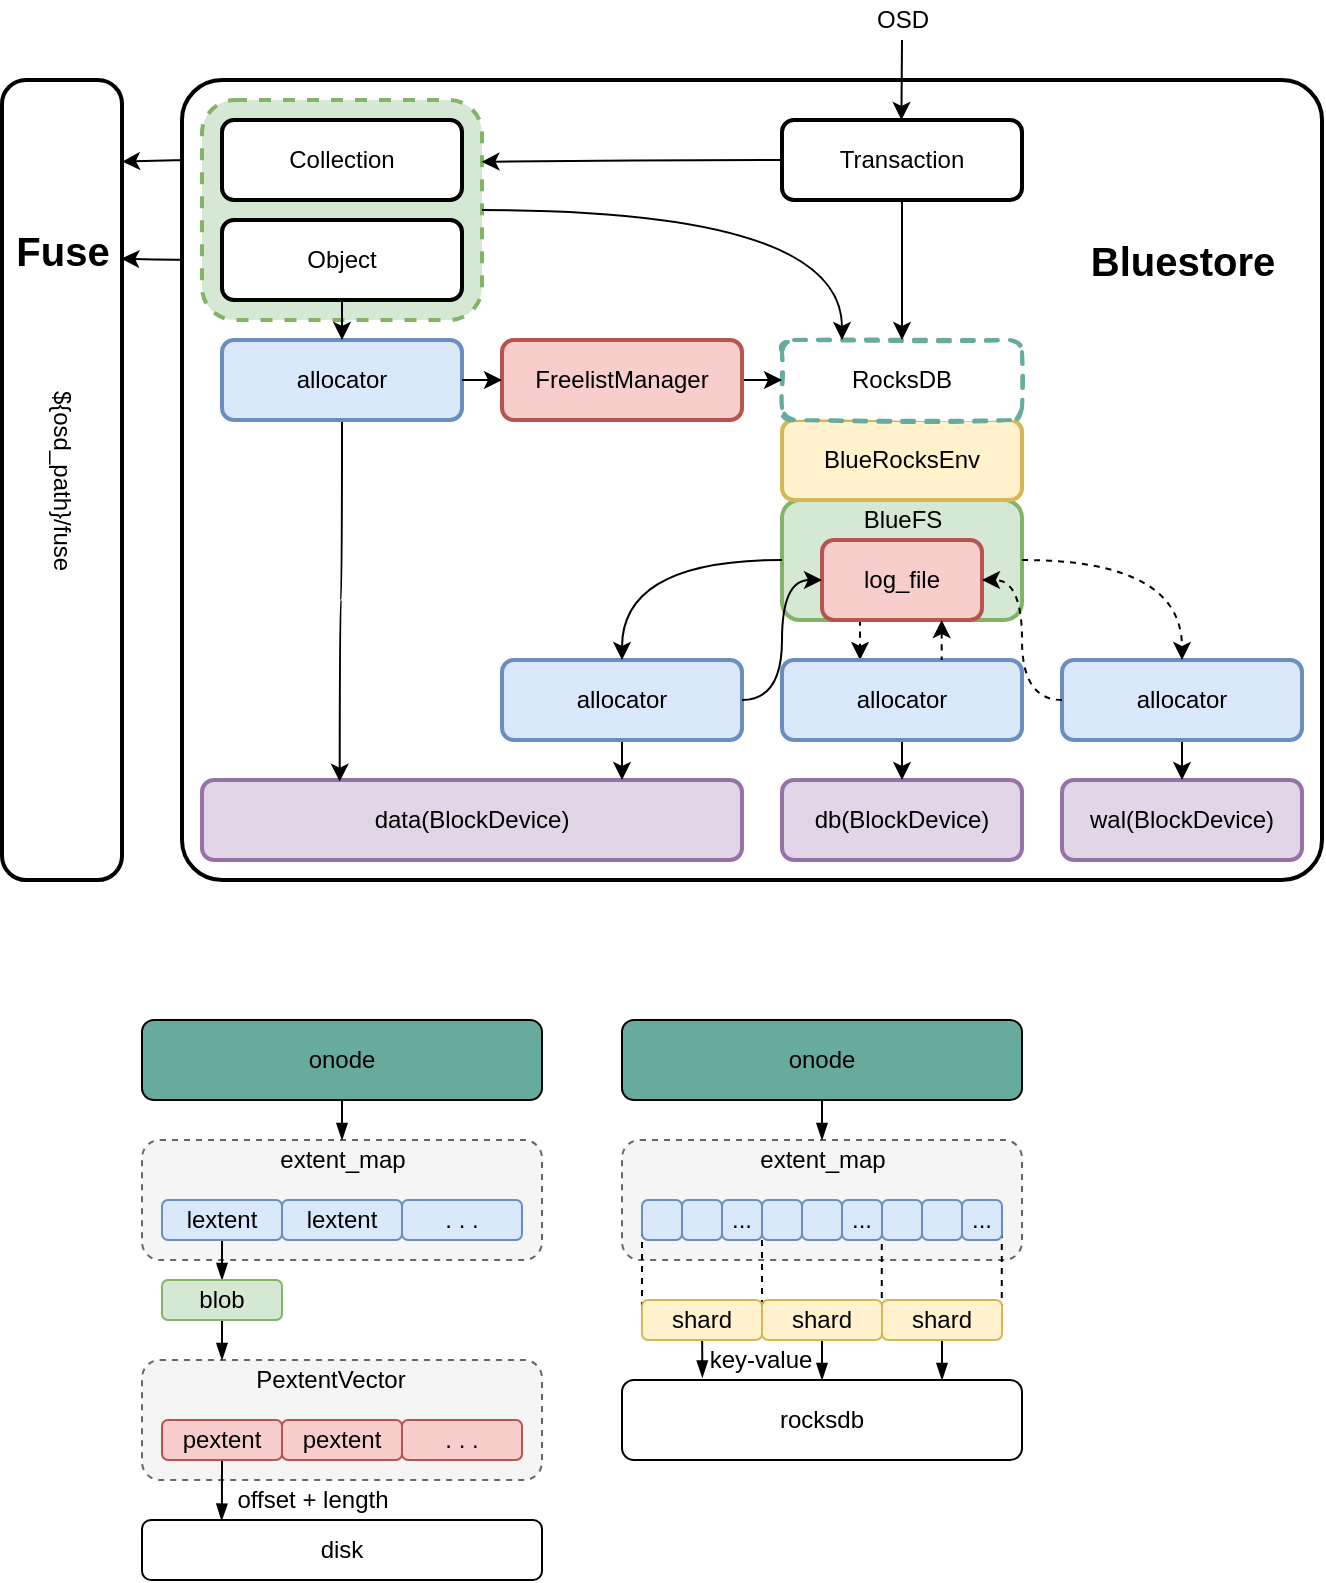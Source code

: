 <mxfile version="17.1.2" type="github" pages="3">
  <diagram id="j9tczcpYgf1cjmY0chsA" name="Bluestore">
    <mxGraphModel dx="1185" dy="743" grid="1" gridSize="10" guides="1" tooltips="1" connect="1" arrows="1" fold="1" page="1" pageScale="1" pageWidth="827" pageHeight="1169" math="0" shadow="0">
      <root>
        <mxCell id="BIpUgeOPZDZItEemV4BS-0" />
        <mxCell id="BIpUgeOPZDZItEemV4BS-1" parent="BIpUgeOPZDZItEemV4BS-0" />
        <mxCell id="Xswfduh4RDCCl3qBwlAw-22" value="" style="rounded=1;whiteSpace=wrap;html=1;strokeWidth=1;fillWeight=1;hachureGap=4;hachureAngle=45;sketch=0;fontStyle=0;dashed=1;fillColor=#f5f5f5;fontColor=#333333;strokeColor=#666666;" parent="BIpUgeOPZDZItEemV4BS-1" vertex="1">
          <mxGeometry x="360" y="580" width="200" height="60" as="geometry" />
        </mxCell>
        <mxCell id="Xswfduh4RDCCl3qBwlAw-41" style="rounded=0;orthogonalLoop=1;jettySize=auto;html=1;entryX=0;entryY=0.5;entryDx=0;entryDy=0;endArrow=none;endFill=0;exitX=0;exitY=0.75;exitDx=0;exitDy=0;dashed=1;" parent="BIpUgeOPZDZItEemV4BS-1" edge="1">
          <mxGeometry relative="1" as="geometry">
            <mxPoint x="549.89" y="620" as="sourcePoint" />
            <mxPoint x="549.89" y="665" as="targetPoint" />
          </mxGeometry>
        </mxCell>
        <mxCell id="Xswfduh4RDCCl3qBwlAw-40" style="rounded=0;orthogonalLoop=1;jettySize=auto;html=1;entryX=0;entryY=0.5;entryDx=0;entryDy=0;endArrow=none;endFill=0;exitX=0;exitY=0.75;exitDx=0;exitDy=0;dashed=1;" parent="BIpUgeOPZDZItEemV4BS-1" edge="1">
          <mxGeometry relative="1" as="geometry">
            <mxPoint x="489.89" y="620" as="sourcePoint" />
            <mxPoint x="489.89" y="665" as="targetPoint" />
          </mxGeometry>
        </mxCell>
        <mxCell id="Xswfduh4RDCCl3qBwlAw-39" style="rounded=0;orthogonalLoop=1;jettySize=auto;html=1;entryX=0;entryY=0.5;entryDx=0;entryDy=0;endArrow=none;endFill=0;exitX=0;exitY=0.75;exitDx=0;exitDy=0;dashed=1;" parent="BIpUgeOPZDZItEemV4BS-1" edge="1">
          <mxGeometry relative="1" as="geometry">
            <mxPoint x="430" y="624" as="sourcePoint" />
            <mxPoint x="430" y="669" as="targetPoint" />
          </mxGeometry>
        </mxCell>
        <mxCell id="Xswfduh4RDCCl3qBwlAw-14" value="" style="rounded=1;whiteSpace=wrap;html=1;strokeWidth=1;fillWeight=1;hachureGap=4;hachureAngle=45;sketch=0;fontStyle=0;dashed=1;fillColor=#f5f5f5;fontColor=#333333;strokeColor=#666666;" parent="BIpUgeOPZDZItEemV4BS-1" vertex="1">
          <mxGeometry x="120" y="690" width="200" height="60" as="geometry" />
        </mxCell>
        <mxCell id="Xswfduh4RDCCl3qBwlAw-5" value="" style="rounded=1;whiteSpace=wrap;html=1;strokeWidth=1;fillWeight=1;hachureGap=4;hachureAngle=45;sketch=0;fontStyle=0;dashed=1;fillColor=#f5f5f5;fontColor=#333333;strokeColor=#666666;" parent="BIpUgeOPZDZItEemV4BS-1" vertex="1">
          <mxGeometry x="120" y="580" width="200" height="60" as="geometry" />
        </mxCell>
        <mxCell id="F_XfB5HKNLL_IFFruxF0-90" value="&lt;span&gt;&lt;br&gt;&lt;/span&gt;" style="rounded=1;whiteSpace=wrap;html=1;strokeWidth=2;fillWeight=1;hachureGap=4;hachureAngle=45;sketch=0;fontStyle=0;arcSize=20;" parent="BIpUgeOPZDZItEemV4BS-1" vertex="1">
          <mxGeometry x="50" y="50" width="60" height="400" as="geometry" />
        </mxCell>
        <mxCell id="F_XfB5HKNLL_IFFruxF0-94" value="Fuse" style="text;html=1;align=center;verticalAlign=middle;resizable=0;points=[];autosize=1;strokeColor=none;fillColor=none;fontSize=20;fontStyle=1" parent="BIpUgeOPZDZItEemV4BS-1" vertex="1">
          <mxGeometry x="50" y="120" width="60" height="30" as="geometry" />
        </mxCell>
        <mxCell id="F_XfB5HKNLL_IFFruxF0-95" value="${osd_path}/fuse" style="text;html=1;align=center;verticalAlign=middle;resizable=0;points=[];autosize=1;strokeColor=none;fillColor=none;fontSize=12;rotation=90;" parent="BIpUgeOPZDZItEemV4BS-1" vertex="1">
          <mxGeometry x="25" y="240" width="110" height="20" as="geometry" />
        </mxCell>
        <mxCell id="F_XfB5HKNLL_IFFruxF0-96" style="edgeStyle=orthogonalEdgeStyle;curved=1;rounded=0;sketch=0;orthogonalLoop=1;jettySize=auto;html=1;entryX=1;entryY=0.102;entryDx=0;entryDy=0;entryPerimeter=0;fontSize=12;" parent="BIpUgeOPZDZItEemV4BS-1" source="F_XfB5HKNLL_IFFruxF0-5" target="F_XfB5HKNLL_IFFruxF0-90" edge="1">
          <mxGeometry relative="1" as="geometry" />
        </mxCell>
        <mxCell id="F_XfB5HKNLL_IFFruxF0-97" style="edgeStyle=orthogonalEdgeStyle;curved=1;rounded=0;sketch=0;orthogonalLoop=1;jettySize=auto;html=1;entryX=0.994;entryY=0.644;entryDx=0;entryDy=0;entryPerimeter=0;fontSize=12;" parent="BIpUgeOPZDZItEemV4BS-1" source="F_XfB5HKNLL_IFFruxF0-4" target="F_XfB5HKNLL_IFFruxF0-94" edge="1">
          <mxGeometry relative="1" as="geometry" />
        </mxCell>
        <mxCell id="Xswfduh4RDCCl3qBwlAw-8" value="" style="edgeStyle=orthogonalEdgeStyle;curved=1;rounded=0;orthogonalLoop=1;jettySize=auto;html=1;endArrow=blockThin;endFill=1;entryX=0.497;entryY=-0.011;entryDx=0;entryDy=0;entryPerimeter=0;" parent="BIpUgeOPZDZItEemV4BS-1" source="Xswfduh4RDCCl3qBwlAw-1" target="Xswfduh4RDCCl3qBwlAw-6" edge="1">
          <mxGeometry relative="1" as="geometry">
            <mxPoint x="220" y="590" as="targetPoint" />
          </mxGeometry>
        </mxCell>
        <mxCell id="Xswfduh4RDCCl3qBwlAw-1" value="&lt;span&gt;onode&lt;br&gt;&lt;/span&gt;" style="rounded=1;whiteSpace=wrap;html=1;strokeWidth=1;fillWeight=1;hachureGap=4;hachureAngle=45;sketch=0;fontStyle=0;fillColor=#67AB9F;strokeColor=#000000;" parent="BIpUgeOPZDZItEemV4BS-1" vertex="1">
          <mxGeometry x="120" y="520" width="200" height="40" as="geometry" />
        </mxCell>
        <mxCell id="Xswfduh4RDCCl3qBwlAw-10" value="" style="edgeStyle=orthogonalEdgeStyle;curved=1;rounded=0;orthogonalLoop=1;jettySize=auto;html=1;endArrow=blockThin;endFill=1;" parent="BIpUgeOPZDZItEemV4BS-1" source="Xswfduh4RDCCl3qBwlAw-2" target="Xswfduh4RDCCl3qBwlAw-9" edge="1">
          <mxGeometry relative="1" as="geometry" />
        </mxCell>
        <mxCell id="Xswfduh4RDCCl3qBwlAw-2" value="&lt;span&gt;lextent&lt;br&gt;&lt;/span&gt;" style="rounded=1;whiteSpace=wrap;html=1;strokeWidth=1;fillWeight=1;hachureGap=4;hachureAngle=45;sketch=0;fontStyle=0;fillColor=#dae8fc;strokeColor=#6c8ebf;" parent="BIpUgeOPZDZItEemV4BS-1" vertex="1">
          <mxGeometry x="130" y="610" width="60" height="20" as="geometry" />
        </mxCell>
        <mxCell id="Xswfduh4RDCCl3qBwlAw-3" value="&lt;span&gt;lextent&lt;br&gt;&lt;/span&gt;" style="rounded=1;whiteSpace=wrap;html=1;strokeWidth=1;fillWeight=1;hachureGap=4;hachureAngle=45;sketch=0;fontStyle=0;fillColor=#dae8fc;strokeColor=#6c8ebf;" parent="BIpUgeOPZDZItEemV4BS-1" vertex="1">
          <mxGeometry x="190" y="610" width="60" height="20" as="geometry" />
        </mxCell>
        <mxCell id="Xswfduh4RDCCl3qBwlAw-4" value=". . ." style="rounded=1;whiteSpace=wrap;html=1;strokeWidth=1;fillWeight=1;hachureGap=4;hachureAngle=45;sketch=0;fontStyle=0;fillColor=#dae8fc;strokeColor=#6c8ebf;" parent="BIpUgeOPZDZItEemV4BS-1" vertex="1">
          <mxGeometry x="250" y="610" width="60" height="20" as="geometry" />
        </mxCell>
        <mxCell id="Xswfduh4RDCCl3qBwlAw-6" value="extent_map" style="text;html=1;align=center;verticalAlign=middle;resizable=0;points=[];autosize=1;strokeColor=none;fillColor=none;" parent="BIpUgeOPZDZItEemV4BS-1" vertex="1">
          <mxGeometry x="180" y="580" width="80" height="20" as="geometry" />
        </mxCell>
        <mxCell id="Xswfduh4RDCCl3qBwlAw-18" style="edgeStyle=orthogonalEdgeStyle;rounded=0;orthogonalLoop=1;jettySize=auto;html=1;endArrow=blockThin;endFill=1;curved=1;exitX=0.5;exitY=1;exitDx=0;exitDy=0;" parent="BIpUgeOPZDZItEemV4BS-1" source="Xswfduh4RDCCl3qBwlAw-9" edge="1">
          <mxGeometry relative="1" as="geometry">
            <mxPoint x="160" y="680" as="sourcePoint" />
            <mxPoint x="160" y="690" as="targetPoint" />
          </mxGeometry>
        </mxCell>
        <mxCell id="Xswfduh4RDCCl3qBwlAw-9" value="&lt;span&gt;blob&lt;br&gt;&lt;/span&gt;" style="rounded=1;whiteSpace=wrap;html=1;strokeWidth=1;fillWeight=1;hachureGap=4;hachureAngle=45;sketch=0;fontStyle=0;fillColor=#d5e8d4;strokeColor=#82b366;" parent="BIpUgeOPZDZItEemV4BS-1" vertex="1">
          <mxGeometry x="130" y="650" width="60" height="20" as="geometry" />
        </mxCell>
        <mxCell id="Xswfduh4RDCCl3qBwlAw-20" style="edgeStyle=orthogonalEdgeStyle;curved=1;rounded=0;orthogonalLoop=1;jettySize=auto;html=1;entryX=0.199;entryY=0.011;entryDx=0;entryDy=0;entryPerimeter=0;endArrow=blockThin;endFill=1;" parent="BIpUgeOPZDZItEemV4BS-1" source="Xswfduh4RDCCl3qBwlAw-11" target="Xswfduh4RDCCl3qBwlAw-19" edge="1">
          <mxGeometry relative="1" as="geometry" />
        </mxCell>
        <mxCell id="Xswfduh4RDCCl3qBwlAw-11" value="&lt;span&gt;pextent&lt;br&gt;&lt;/span&gt;" style="rounded=1;whiteSpace=wrap;html=1;strokeWidth=1;fillWeight=1;hachureGap=4;hachureAngle=45;sketch=0;fontStyle=0;fillColor=#f8cecc;strokeColor=#b85450;" parent="BIpUgeOPZDZItEemV4BS-1" vertex="1">
          <mxGeometry x="130" y="720" width="60" height="20" as="geometry" />
        </mxCell>
        <mxCell id="Xswfduh4RDCCl3qBwlAw-12" value="&lt;span&gt;pextent&lt;br&gt;&lt;/span&gt;" style="rounded=1;whiteSpace=wrap;html=1;strokeWidth=1;fillWeight=1;hachureGap=4;hachureAngle=45;sketch=0;fontStyle=0;fillColor=#f8cecc;strokeColor=#b85450;" parent="BIpUgeOPZDZItEemV4BS-1" vertex="1">
          <mxGeometry x="190" y="720" width="60" height="20" as="geometry" />
        </mxCell>
        <mxCell id="Xswfduh4RDCCl3qBwlAw-13" value=". . ." style="rounded=1;whiteSpace=wrap;html=1;strokeWidth=1;fillWeight=1;hachureGap=4;hachureAngle=45;sketch=0;fontStyle=0;fillColor=#f8cecc;strokeColor=#b85450;" parent="BIpUgeOPZDZItEemV4BS-1" vertex="1">
          <mxGeometry x="250" y="720" width="60" height="20" as="geometry" />
        </mxCell>
        <mxCell id="Xswfduh4RDCCl3qBwlAw-16" value="PextentVector" style="text;html=1;align=center;verticalAlign=middle;resizable=0;points=[];autosize=1;strokeColor=none;fillColor=none;" parent="BIpUgeOPZDZItEemV4BS-1" vertex="1">
          <mxGeometry x="169" y="690" width="90" height="20" as="geometry" />
        </mxCell>
        <mxCell id="Xswfduh4RDCCl3qBwlAw-19" value="&lt;span&gt;disk&lt;br&gt;&lt;/span&gt;" style="rounded=1;whiteSpace=wrap;html=1;strokeWidth=1;fillWeight=1;hachureGap=4;hachureAngle=45;sketch=0;fontStyle=0;" parent="BIpUgeOPZDZItEemV4BS-1" vertex="1">
          <mxGeometry x="120" y="770" width="200" height="30" as="geometry" />
        </mxCell>
        <mxCell id="Xswfduh4RDCCl3qBwlAw-21" value="offset + length" style="text;html=1;align=center;verticalAlign=middle;resizable=0;points=[];autosize=1;strokeColor=none;fillColor=none;" parent="BIpUgeOPZDZItEemV4BS-1" vertex="1">
          <mxGeometry x="160" y="750" width="90" height="20" as="geometry" />
        </mxCell>
        <mxCell id="Xswfduh4RDCCl3qBwlAw-23" value="" style="edgeStyle=orthogonalEdgeStyle;curved=1;rounded=0;orthogonalLoop=1;jettySize=auto;html=1;endArrow=blockThin;endFill=1;entryX=0.497;entryY=-0.011;entryDx=0;entryDy=0;entryPerimeter=0;" parent="BIpUgeOPZDZItEemV4BS-1" source="Xswfduh4RDCCl3qBwlAw-24" target="Xswfduh4RDCCl3qBwlAw-28" edge="1">
          <mxGeometry relative="1" as="geometry">
            <mxPoint x="460" y="590" as="targetPoint" />
          </mxGeometry>
        </mxCell>
        <mxCell id="Xswfduh4RDCCl3qBwlAw-24" value="&lt;span&gt;onode&lt;br&gt;&lt;/span&gt;" style="rounded=1;whiteSpace=wrap;html=1;strokeWidth=1;fillWeight=1;hachureGap=4;hachureAngle=45;sketch=0;fontStyle=0;fillColor=#67AB9F;strokeColor=#000000;" parent="BIpUgeOPZDZItEemV4BS-1" vertex="1">
          <mxGeometry x="360" y="520" width="200" height="40" as="geometry" />
        </mxCell>
        <mxCell id="Xswfduh4RDCCl3qBwlAw-38" style="rounded=0;orthogonalLoop=1;jettySize=auto;html=1;entryX=0;entryY=0.5;entryDx=0;entryDy=0;endArrow=none;endFill=0;exitX=0;exitY=0.75;exitDx=0;exitDy=0;dashed=1;" parent="BIpUgeOPZDZItEemV4BS-1" source="Xswfduh4RDCCl3qBwlAw-25" target="Xswfduh4RDCCl3qBwlAw-35" edge="1">
          <mxGeometry relative="1" as="geometry" />
        </mxCell>
        <mxCell id="Xswfduh4RDCCl3qBwlAw-25" value="&lt;span&gt;&lt;br&gt;&lt;/span&gt;" style="rounded=1;whiteSpace=wrap;html=1;strokeWidth=1;fillWeight=1;hachureGap=4;hachureAngle=45;sketch=0;fontStyle=0;fillColor=#dae8fc;strokeColor=#6c8ebf;" parent="BIpUgeOPZDZItEemV4BS-1" vertex="1">
          <mxGeometry x="370" y="610" width="20" height="20" as="geometry" />
        </mxCell>
        <mxCell id="Xswfduh4RDCCl3qBwlAw-26" value="&lt;span&gt;&lt;br&gt;&lt;/span&gt;" style="rounded=1;whiteSpace=wrap;html=1;strokeWidth=1;fillWeight=1;hachureGap=4;hachureAngle=45;sketch=0;fontStyle=0;fillColor=#dae8fc;strokeColor=#6c8ebf;" parent="BIpUgeOPZDZItEemV4BS-1" vertex="1">
          <mxGeometry x="390" y="610" width="20" height="20" as="geometry" />
        </mxCell>
        <mxCell id="Xswfduh4RDCCl3qBwlAw-27" value="..." style="rounded=1;whiteSpace=wrap;html=1;strokeWidth=1;fillWeight=1;hachureGap=4;hachureAngle=45;sketch=0;fontStyle=0;fillColor=#dae8fc;strokeColor=#6c8ebf;" parent="BIpUgeOPZDZItEemV4BS-1" vertex="1">
          <mxGeometry x="410" y="610" width="20" height="20" as="geometry" />
        </mxCell>
        <mxCell id="Xswfduh4RDCCl3qBwlAw-28" value="extent_map" style="text;html=1;align=center;verticalAlign=middle;resizable=0;points=[];autosize=1;strokeColor=none;fillColor=none;" parent="BIpUgeOPZDZItEemV4BS-1" vertex="1">
          <mxGeometry x="420" y="580" width="80" height="20" as="geometry" />
        </mxCell>
        <mxCell id="Xswfduh4RDCCl3qBwlAw-29" value="&lt;span&gt;&lt;br&gt;&lt;/span&gt;" style="rounded=1;whiteSpace=wrap;html=1;strokeWidth=1;fillWeight=1;hachureGap=4;hachureAngle=45;sketch=0;fontStyle=0;fillColor=#dae8fc;strokeColor=#6c8ebf;" parent="BIpUgeOPZDZItEemV4BS-1" vertex="1">
          <mxGeometry x="430" y="610" width="20" height="20" as="geometry" />
        </mxCell>
        <mxCell id="Xswfduh4RDCCl3qBwlAw-30" value="&lt;span&gt;&lt;br&gt;&lt;/span&gt;" style="rounded=1;whiteSpace=wrap;html=1;strokeWidth=1;fillWeight=1;hachureGap=4;hachureAngle=45;sketch=0;fontStyle=0;fillColor=#dae8fc;strokeColor=#6c8ebf;" parent="BIpUgeOPZDZItEemV4BS-1" vertex="1">
          <mxGeometry x="450" y="610" width="20" height="20" as="geometry" />
        </mxCell>
        <mxCell id="Xswfduh4RDCCl3qBwlAw-31" value="&lt;span&gt;...&lt;br&gt;&lt;/span&gt;" style="rounded=1;whiteSpace=wrap;html=1;strokeWidth=1;fillWeight=1;hachureGap=4;hachureAngle=45;sketch=0;fontStyle=0;fillColor=#dae8fc;strokeColor=#6c8ebf;" parent="BIpUgeOPZDZItEemV4BS-1" vertex="1">
          <mxGeometry x="470" y="610" width="20" height="20" as="geometry" />
        </mxCell>
        <mxCell id="Xswfduh4RDCCl3qBwlAw-32" value="&lt;span&gt;&lt;br&gt;&lt;/span&gt;" style="rounded=1;whiteSpace=wrap;html=1;strokeWidth=1;fillWeight=1;hachureGap=4;hachureAngle=45;sketch=0;fontStyle=0;fillColor=#dae8fc;strokeColor=#6c8ebf;" parent="BIpUgeOPZDZItEemV4BS-1" vertex="1">
          <mxGeometry x="490" y="610" width="20" height="20" as="geometry" />
        </mxCell>
        <mxCell id="Xswfduh4RDCCl3qBwlAw-33" value="&lt;span&gt;&lt;br&gt;&lt;/span&gt;" style="rounded=1;whiteSpace=wrap;html=1;strokeWidth=1;fillWeight=1;hachureGap=4;hachureAngle=45;sketch=0;fontStyle=0;fillColor=#dae8fc;strokeColor=#6c8ebf;" parent="BIpUgeOPZDZItEemV4BS-1" vertex="1">
          <mxGeometry x="510" y="610" width="20" height="20" as="geometry" />
        </mxCell>
        <mxCell id="Xswfduh4RDCCl3qBwlAw-34" value="&lt;span&gt;...&lt;br&gt;&lt;/span&gt;" style="rounded=1;whiteSpace=wrap;html=1;strokeWidth=1;fillWeight=1;hachureGap=4;hachureAngle=45;sketch=0;fontStyle=0;fillColor=#dae8fc;strokeColor=#6c8ebf;" parent="BIpUgeOPZDZItEemV4BS-1" vertex="1">
          <mxGeometry x="530" y="610" width="20" height="20" as="geometry" />
        </mxCell>
        <mxCell id="Xswfduh4RDCCl3qBwlAw-43" style="edgeStyle=none;rounded=0;orthogonalLoop=1;jettySize=auto;html=1;entryX=0.201;entryY=-0.032;entryDx=0;entryDy=0;entryPerimeter=0;endArrow=blockThin;endFill=1;" parent="BIpUgeOPZDZItEemV4BS-1" source="Xswfduh4RDCCl3qBwlAw-35" target="Xswfduh4RDCCl3qBwlAw-42" edge="1">
          <mxGeometry relative="1" as="geometry" />
        </mxCell>
        <mxCell id="Xswfduh4RDCCl3qBwlAw-35" value="shard" style="rounded=1;whiteSpace=wrap;html=1;strokeWidth=1;fillWeight=1;hachureGap=4;hachureAngle=45;sketch=0;fontStyle=0;fillColor=#fff2cc;strokeColor=#d6b656;" parent="BIpUgeOPZDZItEemV4BS-1" vertex="1">
          <mxGeometry x="370" y="660" width="60" height="20" as="geometry" />
        </mxCell>
        <mxCell id="Xswfduh4RDCCl3qBwlAw-44" style="edgeStyle=none;rounded=0;orthogonalLoop=1;jettySize=auto;html=1;entryX=0.5;entryY=0;entryDx=0;entryDy=0;endArrow=blockThin;endFill=1;" parent="BIpUgeOPZDZItEemV4BS-1" source="Xswfduh4RDCCl3qBwlAw-36" target="Xswfduh4RDCCl3qBwlAw-42" edge="1">
          <mxGeometry relative="1" as="geometry" />
        </mxCell>
        <mxCell id="Xswfduh4RDCCl3qBwlAw-36" value="shard" style="rounded=1;whiteSpace=wrap;html=1;strokeWidth=1;fillWeight=1;hachureGap=4;hachureAngle=45;sketch=0;fontStyle=0;fillColor=#fff2cc;strokeColor=#d6b656;" parent="BIpUgeOPZDZItEemV4BS-1" vertex="1">
          <mxGeometry x="430" y="660" width="60" height="20" as="geometry" />
        </mxCell>
        <mxCell id="Xswfduh4RDCCl3qBwlAw-45" style="edgeStyle=none;rounded=0;orthogonalLoop=1;jettySize=auto;html=1;entryX=0.8;entryY=0;entryDx=0;entryDy=0;entryPerimeter=0;endArrow=blockThin;endFill=1;" parent="BIpUgeOPZDZItEemV4BS-1" source="Xswfduh4RDCCl3qBwlAw-37" target="Xswfduh4RDCCl3qBwlAw-42" edge="1">
          <mxGeometry relative="1" as="geometry" />
        </mxCell>
        <mxCell id="Xswfduh4RDCCl3qBwlAw-37" value="shard" style="rounded=1;whiteSpace=wrap;html=1;strokeWidth=1;fillWeight=1;hachureGap=4;hachureAngle=45;sketch=0;fontStyle=0;fillColor=#fff2cc;strokeColor=#d6b656;" parent="BIpUgeOPZDZItEemV4BS-1" vertex="1">
          <mxGeometry x="490" y="660" width="60" height="20" as="geometry" />
        </mxCell>
        <mxCell id="Xswfduh4RDCCl3qBwlAw-42" value="&lt;span&gt;rocksdb&lt;br&gt;&lt;/span&gt;" style="rounded=1;whiteSpace=wrap;html=1;strokeWidth=1;fillWeight=1;hachureGap=4;hachureAngle=45;sketch=0;fontStyle=0;" parent="BIpUgeOPZDZItEemV4BS-1" vertex="1">
          <mxGeometry x="360" y="700" width="200" height="40" as="geometry" />
        </mxCell>
        <mxCell id="Xswfduh4RDCCl3qBwlAw-46" value="key-value" style="text;html=1;align=center;verticalAlign=middle;resizable=0;points=[];autosize=1;strokeColor=none;fillColor=none;" parent="BIpUgeOPZDZItEemV4BS-1" vertex="1">
          <mxGeometry x="394" y="680" width="70" height="20" as="geometry" />
        </mxCell>
        <mxCell id="iKRjNiglwmfa50aP-UGp-1" value="OSD" style="text;html=1;align=center;verticalAlign=middle;resizable=0;points=[];autosize=1;strokeColor=none;fillColor=none;" vertex="1" parent="BIpUgeOPZDZItEemV4BS-1">
          <mxGeometry x="480" y="10" width="40" height="20" as="geometry" />
        </mxCell>
        <mxCell id="F_XfB5HKNLL_IFFruxF0-3" value="&lt;span&gt;&lt;br&gt;&lt;/span&gt;" style="rounded=1;whiteSpace=wrap;html=1;strokeWidth=2;fillWeight=1;hachureGap=4;hachureAngle=45;sketch=0;fontStyle=0;arcSize=5;" parent="BIpUgeOPZDZItEemV4BS-1" vertex="1">
          <mxGeometry x="140" y="50" width="570" height="400" as="geometry" />
        </mxCell>
        <mxCell id="F_XfB5HKNLL_IFFruxF0-6" value="&lt;span&gt;&lt;br&gt;&lt;/span&gt;" style="rounded=1;whiteSpace=wrap;html=1;strokeWidth=2;fillWeight=1;hachureGap=4;hachureAngle=45;sketch=0;fontStyle=0;dashed=1;fillColor=#d5e8d4;strokeColor=#82b366;" parent="BIpUgeOPZDZItEemV4BS-1" vertex="1">
          <mxGeometry x="150" y="60" width="140" height="110" as="geometry" />
        </mxCell>
        <mxCell id="6TrNGsJXJkYD7_Akb0oX-0" value="data(BlockDevice)" style="rounded=1;whiteSpace=wrap;html=1;strokeWidth=2;fillWeight=1;hachureGap=4;hachureAngle=45;sketch=0;fontStyle=0;fillColor=#e1d5e7;strokeColor=#9673a6;" parent="BIpUgeOPZDZItEemV4BS-1" vertex="1">
          <mxGeometry x="150" y="400" width="270" height="40" as="geometry" />
        </mxCell>
        <mxCell id="6TrNGsJXJkYD7_Akb0oX-1" value="&lt;span&gt;db(BlockDevice)&lt;/span&gt;" style="rounded=1;whiteSpace=wrap;html=1;strokeWidth=2;fillWeight=1;hachureGap=4;hachureAngle=45;sketch=0;fontStyle=0;fillColor=#e1d5e7;strokeColor=#9673a6;" parent="BIpUgeOPZDZItEemV4BS-1" vertex="1">
          <mxGeometry x="440" y="400" width="120" height="40" as="geometry" />
        </mxCell>
        <mxCell id="6TrNGsJXJkYD7_Akb0oX-2" value="wal(BlockDevice)" style="rounded=1;whiteSpace=wrap;html=1;strokeWidth=2;fillWeight=1;hachureGap=4;hachureAngle=45;sketch=0;fontStyle=0;fillColor=#e1d5e7;strokeColor=#9673a6;" parent="BIpUgeOPZDZItEemV4BS-1" vertex="1">
          <mxGeometry x="580" y="400" width="120" height="40" as="geometry" />
        </mxCell>
        <mxCell id="GUxvhVh-4wvjnz1T-VZB-1" style="edgeStyle=orthogonalEdgeStyle;rounded=0;orthogonalLoop=1;jettySize=auto;html=1;sketch=0;curved=1;dashed=1;entryX=0.25;entryY=0;entryDx=0;entryDy=0;" parent="BIpUgeOPZDZItEemV4BS-1" edge="1">
          <mxGeometry relative="1" as="geometry">
            <mxPoint x="479" y="340" as="targetPoint" />
            <mxPoint x="479" y="320" as="sourcePoint" />
          </mxGeometry>
        </mxCell>
        <mxCell id="GUxvhVh-4wvjnz1T-VZB-0" value="" style="rounded=1;whiteSpace=wrap;html=1;strokeWidth=2;fillWeight=1;hachureGap=4;hachureAngle=45;sketch=0;fontStyle=0;fillColor=#d5e8d4;strokeColor=#82b366;" parent="BIpUgeOPZDZItEemV4BS-1" vertex="1">
          <mxGeometry x="440" y="260" width="120" height="60" as="geometry" />
        </mxCell>
        <mxCell id="GUxvhVh-4wvjnz1T-VZB-4" value="BlueRocksEnv" style="rounded=1;whiteSpace=wrap;html=1;strokeWidth=2;fillWeight=1;hachureGap=4;hachureAngle=45;sketch=0;fontStyle=0;fillColor=#fff2cc;strokeColor=#d6b656;" parent="BIpUgeOPZDZItEemV4BS-1" vertex="1">
          <mxGeometry x="440" y="220" width="120" height="40" as="geometry" />
        </mxCell>
        <mxCell id="GUxvhVh-4wvjnz1T-VZB-5" value="RocksDB" style="rounded=1;whiteSpace=wrap;html=1;strokeWidth=2;fillWeight=1;hachureGap=4;hachureAngle=45;sketch=1;fontStyle=0;dashed=1;strokeColor=#67AB9F;" parent="BIpUgeOPZDZItEemV4BS-1" vertex="1">
          <mxGeometry x="440" y="180" width="120" height="40" as="geometry" />
        </mxCell>
        <mxCell id="F_XfB5HKNLL_IFFruxF0-7" style="edgeStyle=orthogonalEdgeStyle;curved=1;rounded=0;sketch=0;orthogonalLoop=1;jettySize=auto;html=1;entryX=0.25;entryY=0;entryDx=0;entryDy=0;" parent="BIpUgeOPZDZItEemV4BS-1" source="F_XfB5HKNLL_IFFruxF0-6" target="GUxvhVh-4wvjnz1T-VZB-5" edge="1">
          <mxGeometry relative="1" as="geometry" />
        </mxCell>
        <mxCell id="F_XfB5HKNLL_IFFruxF0-16" style="edgeStyle=orthogonalEdgeStyle;curved=1;rounded=0;sketch=0;orthogonalLoop=1;jettySize=auto;html=1;entryX=0.778;entryY=0;entryDx=0;entryDy=0;entryPerimeter=0;" parent="BIpUgeOPZDZItEemV4BS-1" source="GUxvhVh-4wvjnz1T-VZB-6" target="6TrNGsJXJkYD7_Akb0oX-0" edge="1">
          <mxGeometry relative="1" as="geometry" />
        </mxCell>
        <mxCell id="GUxvhVh-4wvjnz1T-VZB-6" value="&lt;span&gt;allocator&lt;br&gt;&lt;/span&gt;" style="rounded=1;whiteSpace=wrap;html=1;strokeWidth=2;fillWeight=1;hachureGap=4;hachureAngle=45;sketch=0;fontStyle=0;fillColor=#dae8fc;strokeColor=#6c8ebf;" parent="BIpUgeOPZDZItEemV4BS-1" vertex="1">
          <mxGeometry x="300" y="340" width="120" height="40" as="geometry" />
        </mxCell>
        <mxCell id="GUxvhVh-4wvjnz1T-VZB-3" style="edgeStyle=orthogonalEdgeStyle;curved=1;rounded=0;sketch=0;orthogonalLoop=1;jettySize=auto;html=1;entryX=0.5;entryY=0;entryDx=0;entryDy=0;" parent="BIpUgeOPZDZItEemV4BS-1" source="GUxvhVh-4wvjnz1T-VZB-0" target="GUxvhVh-4wvjnz1T-VZB-6" edge="1">
          <mxGeometry relative="1" as="geometry" />
        </mxCell>
        <mxCell id="GUxvhVh-4wvjnz1T-VZB-9" style="edgeStyle=orthogonalEdgeStyle;curved=1;rounded=0;sketch=0;orthogonalLoop=1;jettySize=auto;html=1;entryX=0.5;entryY=0;entryDx=0;entryDy=0;" parent="BIpUgeOPZDZItEemV4BS-1" source="GUxvhVh-4wvjnz1T-VZB-8" target="6TrNGsJXJkYD7_Akb0oX-1" edge="1">
          <mxGeometry relative="1" as="geometry" />
        </mxCell>
        <mxCell id="GUxvhVh-4wvjnz1T-VZB-8" value="&lt;span&gt;allocator&lt;br&gt;&lt;/span&gt;" style="rounded=1;whiteSpace=wrap;html=1;strokeWidth=2;fillWeight=1;hachureGap=4;hachureAngle=45;sketch=0;fontStyle=0;fillColor=#dae8fc;strokeColor=#6c8ebf;" parent="BIpUgeOPZDZItEemV4BS-1" vertex="1">
          <mxGeometry x="440" y="340" width="120" height="40" as="geometry" />
        </mxCell>
        <mxCell id="GUxvhVh-4wvjnz1T-VZB-11" style="edgeStyle=orthogonalEdgeStyle;curved=1;rounded=0;sketch=0;orthogonalLoop=1;jettySize=auto;html=1;entryX=0.5;entryY=0;entryDx=0;entryDy=0;" parent="BIpUgeOPZDZItEemV4BS-1" source="GUxvhVh-4wvjnz1T-VZB-10" target="6TrNGsJXJkYD7_Akb0oX-2" edge="1">
          <mxGeometry relative="1" as="geometry" />
        </mxCell>
        <mxCell id="GUxvhVh-4wvjnz1T-VZB-10" value="&lt;span&gt;allocator&lt;br&gt;&lt;/span&gt;" style="rounded=1;whiteSpace=wrap;html=1;strokeWidth=2;fillWeight=1;hachureGap=4;hachureAngle=45;sketch=0;fontStyle=0;fillColor=#dae8fc;strokeColor=#6c8ebf;" parent="BIpUgeOPZDZItEemV4BS-1" vertex="1">
          <mxGeometry x="580" y="340" width="120" height="40" as="geometry" />
        </mxCell>
        <mxCell id="GUxvhVh-4wvjnz1T-VZB-2" style="edgeStyle=orthogonalEdgeStyle;curved=1;rounded=0;sketch=0;orthogonalLoop=1;jettySize=auto;html=1;exitX=1;exitY=0.5;exitDx=0;exitDy=0;dashed=1;entryX=0.5;entryY=0;entryDx=0;entryDy=0;" parent="BIpUgeOPZDZItEemV4BS-1" source="GUxvhVh-4wvjnz1T-VZB-0" target="GUxvhVh-4wvjnz1T-VZB-10" edge="1">
          <mxGeometry relative="1" as="geometry">
            <mxPoint x="660" y="340" as="targetPoint" />
          </mxGeometry>
        </mxCell>
        <mxCell id="GUxvhVh-4wvjnz1T-VZB-18" style="edgeStyle=orthogonalEdgeStyle;curved=1;rounded=0;sketch=0;orthogonalLoop=1;jettySize=auto;html=1;entryX=0.255;entryY=0.02;entryDx=0;entryDy=0;entryPerimeter=0;" parent="BIpUgeOPZDZItEemV4BS-1" source="GUxvhVh-4wvjnz1T-VZB-13" target="6TrNGsJXJkYD7_Akb0oX-0" edge="1">
          <mxGeometry relative="1" as="geometry">
            <mxPoint x="179" y="400" as="targetPoint" />
          </mxGeometry>
        </mxCell>
        <mxCell id="GUxvhVh-4wvjnz1T-VZB-13" value="&lt;span&gt;allocator&lt;br&gt;&lt;/span&gt;" style="rounded=1;whiteSpace=wrap;html=1;strokeWidth=2;fillWeight=1;hachureGap=4;hachureAngle=45;sketch=0;fontStyle=0;fillColor=#dae8fc;strokeColor=#6c8ebf;" parent="BIpUgeOPZDZItEemV4BS-1" vertex="1">
          <mxGeometry x="160" y="180" width="120" height="40" as="geometry" />
        </mxCell>
        <mxCell id="GUxvhVh-4wvjnz1T-VZB-15" style="edgeStyle=orthogonalEdgeStyle;curved=1;rounded=0;sketch=0;orthogonalLoop=1;jettySize=auto;html=1;entryX=0;entryY=0.5;entryDx=0;entryDy=0;" parent="BIpUgeOPZDZItEemV4BS-1" source="GUxvhVh-4wvjnz1T-VZB-14" target="GUxvhVh-4wvjnz1T-VZB-5" edge="1">
          <mxGeometry relative="1" as="geometry" />
        </mxCell>
        <mxCell id="GUxvhVh-4wvjnz1T-VZB-14" value="&lt;span&gt;FreelistManager&lt;br&gt;&lt;/span&gt;" style="rounded=1;whiteSpace=wrap;html=1;strokeWidth=2;fillWeight=1;hachureGap=4;hachureAngle=45;sketch=0;fontStyle=0;fillColor=#f8cecc;strokeColor=#b85450;" parent="BIpUgeOPZDZItEemV4BS-1" vertex="1">
          <mxGeometry x="300" y="180" width="120" height="40" as="geometry" />
        </mxCell>
        <mxCell id="GUxvhVh-4wvjnz1T-VZB-17" style="edgeStyle=orthogonalEdgeStyle;curved=1;rounded=0;sketch=0;orthogonalLoop=1;jettySize=auto;html=1;entryX=0;entryY=0.5;entryDx=0;entryDy=0;" parent="BIpUgeOPZDZItEemV4BS-1" source="GUxvhVh-4wvjnz1T-VZB-13" target="GUxvhVh-4wvjnz1T-VZB-14" edge="1">
          <mxGeometry relative="1" as="geometry" />
        </mxCell>
        <mxCell id="F_XfB5HKNLL_IFFruxF0-9" style="edgeStyle=orthogonalEdgeStyle;curved=1;rounded=0;sketch=0;orthogonalLoop=1;jettySize=auto;html=1;entryX=0.5;entryY=0;entryDx=0;entryDy=0;" parent="BIpUgeOPZDZItEemV4BS-1" source="F_XfB5HKNLL_IFFruxF0-0" target="GUxvhVh-4wvjnz1T-VZB-5" edge="1">
          <mxGeometry relative="1" as="geometry" />
        </mxCell>
        <mxCell id="F_XfB5HKNLL_IFFruxF0-10" style="edgeStyle=orthogonalEdgeStyle;curved=1;rounded=0;sketch=0;orthogonalLoop=1;jettySize=auto;html=1;entryX=0.998;entryY=0.281;entryDx=0;entryDy=0;entryPerimeter=0;" parent="BIpUgeOPZDZItEemV4BS-1" source="F_XfB5HKNLL_IFFruxF0-0" target="F_XfB5HKNLL_IFFruxF0-6" edge="1">
          <mxGeometry relative="1" as="geometry" />
        </mxCell>
        <mxCell id="F_XfB5HKNLL_IFFruxF0-0" value="&lt;span&gt;Transaction&lt;br&gt;&lt;/span&gt;" style="rounded=1;whiteSpace=wrap;html=1;strokeWidth=2;fillWeight=1;hachureGap=4;hachureAngle=45;sketch=0;fontStyle=0" parent="BIpUgeOPZDZItEemV4BS-1" vertex="1">
          <mxGeometry x="440" y="70" width="120" height="40" as="geometry" />
        </mxCell>
        <mxCell id="F_XfB5HKNLL_IFFruxF0-8" style="edgeStyle=orthogonalEdgeStyle;curved=1;rounded=0;sketch=0;orthogonalLoop=1;jettySize=auto;html=1;entryX=0.5;entryY=0;entryDx=0;entryDy=0;" parent="BIpUgeOPZDZItEemV4BS-1" source="F_XfB5HKNLL_IFFruxF0-4" target="GUxvhVh-4wvjnz1T-VZB-13" edge="1">
          <mxGeometry relative="1" as="geometry" />
        </mxCell>
        <mxCell id="F_XfB5HKNLL_IFFruxF0-4" value="&lt;span&gt;Object&lt;br&gt;&lt;/span&gt;" style="rounded=1;whiteSpace=wrap;html=1;strokeWidth=2;fillWeight=1;hachureGap=4;hachureAngle=45;sketch=0;fontStyle=0" parent="BIpUgeOPZDZItEemV4BS-1" vertex="1">
          <mxGeometry x="160" y="120" width="120" height="40" as="geometry" />
        </mxCell>
        <mxCell id="F_XfB5HKNLL_IFFruxF0-5" value="&lt;span&gt;Collection&lt;br&gt;&lt;/span&gt;" style="rounded=1;whiteSpace=wrap;html=1;strokeWidth=2;fillWeight=1;hachureGap=4;hachureAngle=45;sketch=0;fontStyle=0" parent="BIpUgeOPZDZItEemV4BS-1" vertex="1">
          <mxGeometry x="160" y="70" width="120" height="40" as="geometry" />
        </mxCell>
        <mxCell id="F_XfB5HKNLL_IFFruxF0-11" value="BlueFS" style="text;html=1;align=center;verticalAlign=middle;resizable=0;points=[];autosize=1;strokeColor=none;fillColor=none;" parent="BIpUgeOPZDZItEemV4BS-1" vertex="1">
          <mxGeometry x="475" y="260" width="50" height="20" as="geometry" />
        </mxCell>
        <mxCell id="F_XfB5HKNLL_IFFruxF0-12" value="log_file" style="rounded=1;whiteSpace=wrap;html=1;strokeWidth=2;fillWeight=1;hachureGap=4;hachureAngle=45;sketch=0;fontStyle=0;fillColor=#f8cecc;strokeColor=#b85450;" parent="BIpUgeOPZDZItEemV4BS-1" vertex="1">
          <mxGeometry x="460" y="280" width="80" height="40" as="geometry" />
        </mxCell>
        <mxCell id="F_XfB5HKNLL_IFFruxF0-13" style="edgeStyle=orthogonalEdgeStyle;curved=1;rounded=0;sketch=0;orthogonalLoop=1;jettySize=auto;html=1;entryX=0;entryY=0.5;entryDx=0;entryDy=0;" parent="BIpUgeOPZDZItEemV4BS-1" source="GUxvhVh-4wvjnz1T-VZB-6" target="F_XfB5HKNLL_IFFruxF0-12" edge="1">
          <mxGeometry relative="1" as="geometry" />
        </mxCell>
        <mxCell id="F_XfB5HKNLL_IFFruxF0-14" style="edgeStyle=orthogonalEdgeStyle;curved=1;rounded=0;sketch=0;orthogonalLoop=1;jettySize=auto;html=1;entryX=1;entryY=0.5;entryDx=0;entryDy=0;dashed=1;" parent="BIpUgeOPZDZItEemV4BS-1" source="GUxvhVh-4wvjnz1T-VZB-10" target="F_XfB5HKNLL_IFFruxF0-12" edge="1">
          <mxGeometry relative="1" as="geometry" />
        </mxCell>
        <mxCell id="F_XfB5HKNLL_IFFruxF0-17" value="Bluestore" style="text;html=1;align=center;verticalAlign=middle;resizable=0;points=[];autosize=1;strokeColor=none;fillColor=none;fontSize=20;fontStyle=1" parent="BIpUgeOPZDZItEemV4BS-1" vertex="1">
          <mxGeometry x="585" y="125" width="110" height="30" as="geometry" />
        </mxCell>
        <mxCell id="iKRjNiglwmfa50aP-UGp-0" style="rounded=0;sketch=0;orthogonalLoop=1;jettySize=auto;html=1;entryX=0.5;entryY=0;entryDx=0;entryDy=0;" edge="1" parent="BIpUgeOPZDZItEemV4BS-1">
          <mxGeometry relative="1" as="geometry">
            <mxPoint x="500" y="30" as="sourcePoint" />
            <mxPoint x="499.71" y="70" as="targetPoint" />
          </mxGeometry>
        </mxCell>
        <mxCell id="iKRjNiglwmfa50aP-UGp-2" style="edgeStyle=orthogonalEdgeStyle;rounded=0;orthogonalLoop=1;jettySize=auto;html=1;sketch=0;curved=1;dashed=1;entryX=0.25;entryY=0;entryDx=0;entryDy=0;startArrow=classic;startFill=1;endArrow=none;endFill=0;" edge="1" parent="BIpUgeOPZDZItEemV4BS-1">
          <mxGeometry relative="1" as="geometry">
            <mxPoint x="519.84" y="340" as="targetPoint" />
            <mxPoint x="519.84" y="320" as="sourcePoint" />
          </mxGeometry>
        </mxCell>
      </root>
    </mxGraphModel>
  </diagram>
  <diagram id="DqvrZvTYtXs4QAJ5su69" name="BlockDevice">
    <mxGraphModel dx="813" dy="510" grid="1" gridSize="10" guides="1" tooltips="1" connect="1" arrows="1" fold="1" page="1" pageScale="1" pageWidth="827" pageHeight="1169" math="0" shadow="0">
      <root>
        <mxCell id="0" />
        <mxCell id="1" parent="0" />
        <mxCell id="DhMVAHyqI12-vM33ISoA-47" style="edgeStyle=elbowEdgeStyle;rounded=0;sketch=0;orthogonalLoop=1;jettySize=auto;html=1;strokeWidth=1;elbow=vertical;" parent="1" source="DhMVAHyqI12-vM33ISoA-46" edge="1">
          <mxGeometry relative="1" as="geometry">
            <mxPoint x="289" y="370" as="targetPoint" />
            <Array as="points">
              <mxPoint x="229" y="340" />
            </Array>
          </mxGeometry>
        </mxCell>
        <mxCell id="DhMVAHyqI12-vM33ISoA-23" value="" style="rounded=1;whiteSpace=wrap;html=1;strokeWidth=2;fillWeight=1;hachureGap=4;hachureAngle=45;sketch=0;" parent="1" vertex="1">
          <mxGeometry x="459" y="250" width="60" height="180" as="geometry" />
        </mxCell>
        <mxCell id="DhMVAHyqI12-vM33ISoA-13" style="edgeStyle=orthogonalEdgeStyle;rounded=0;sketch=0;orthogonalLoop=1;jettySize=auto;html=1;strokeWidth=1;exitX=0.5;exitY=1;exitDx=0;exitDy=0;entryX=0.75;entryY=0;entryDx=0;entryDy=0;" parent="1" source="DhMVAHyqI12-vM33ISoA-30" target="DhMVAHyqI12-vM33ISoA-12" edge="1">
          <mxGeometry relative="1" as="geometry">
            <mxPoint x="299" y="380" as="targetPoint" />
          </mxGeometry>
        </mxCell>
        <mxCell id="DhMVAHyqI12-vM33ISoA-31" style="edgeStyle=orthogonalEdgeStyle;rounded=0;sketch=0;orthogonalLoop=1;jettySize=auto;html=1;strokeWidth=1;exitX=0.75;exitY=1;exitDx=0;exitDy=0;" parent="1" source="DhMVAHyqI12-vM33ISoA-10" target="DhMVAHyqI12-vM33ISoA-30" edge="1">
          <mxGeometry relative="1" as="geometry" />
        </mxCell>
        <mxCell id="DhMVAHyqI12-vM33ISoA-48" style="edgeStyle=elbowEdgeStyle;rounded=0;sketch=0;orthogonalLoop=1;jettySize=auto;elbow=vertical;html=1;strokeWidth=1;exitX=0.392;exitY=1.009;exitDx=0;exitDy=0;exitPerimeter=0;" parent="1" source="DhMVAHyqI12-vM33ISoA-10" target="DhMVAHyqI12-vM33ISoA-46" edge="1">
          <mxGeometry relative="1" as="geometry" />
        </mxCell>
        <mxCell id="DhMVAHyqI12-vM33ISoA-49" value="" style="edgeStyle=elbowEdgeStyle;rounded=0;sketch=0;orthogonalLoop=1;jettySize=auto;elbow=vertical;html=1;strokeWidth=1;exitX=0.109;exitY=1.015;exitDx=0;exitDy=0;exitPerimeter=0;" parent="1" source="DhMVAHyqI12-vM33ISoA-10" target="DhMVAHyqI12-vM33ISoA-43" edge="1">
          <mxGeometry relative="1" as="geometry" />
        </mxCell>
        <mxCell id="DhMVAHyqI12-vM33ISoA-10" value="" style="rounded=1;whiteSpace=wrap;html=1;strokeWidth=2;fillWeight=1;hachureGap=4;hachureAngle=45;sketch=0;strokeColor=default;" parent="1" vertex="1">
          <mxGeometry x="49" y="110" width="320" height="140" as="geometry" />
        </mxCell>
        <mxCell id="DhMVAHyqI12-vM33ISoA-1" value="aio_t" style="rounded=1;whiteSpace=wrap;html=1;strokeWidth=2;fillWeight=1;hachureGap=4;hachureAngle=45;sketch=0;fillColor=#FFFFFF;strokeColor=#6c8ebf;" parent="1" vertex="1">
          <mxGeometry x="159" y="120" width="40" height="40" as="geometry" />
        </mxCell>
        <mxCell id="DhMVAHyqI12-vM33ISoA-2" value="" style="rounded=1;whiteSpace=wrap;html=1;strokeWidth=2;fillWeight=1;hachureGap=4;hachureAngle=45;sketch=0;fillColor=#FFFFFF;strokeColor=#6c8ebf;" parent="1" vertex="1">
          <mxGeometry x="199" y="120" width="40" height="40" as="geometry" />
        </mxCell>
        <mxCell id="DhMVAHyqI12-vM33ISoA-3" value="" style="rounded=1;whiteSpace=wrap;html=1;strokeWidth=2;fillWeight=1;hachureGap=4;hachureAngle=45;sketch=0;fillColor=#FFFFFF;strokeColor=#82b366;" parent="1" vertex="1">
          <mxGeometry x="239" y="120" width="40" height="40" as="geometry" />
        </mxCell>
        <mxCell id="DhMVAHyqI12-vM33ISoA-4" value="" style="rounded=1;whiteSpace=wrap;html=1;strokeWidth=2;fillWeight=1;hachureGap=4;hachureAngle=45;sketch=0;fillColor=#FFFFFF;strokeColor=#6c8ebf;" parent="1" vertex="1">
          <mxGeometry x="279" y="120" width="40" height="40" as="geometry" />
        </mxCell>
        <mxCell id="DhMVAHyqI12-vM33ISoA-38" style="edgeStyle=orthogonalEdgeStyle;rounded=0;sketch=0;orthogonalLoop=1;jettySize=auto;html=1;entryX=0.5;entryY=0;entryDx=0;entryDy=0;strokeWidth=1;curved=1;exitX=0.5;exitY=1;exitDx=0;exitDy=0;" parent="1" source="DhMVAHyqI12-vM33ISoA-5" target="DhMVAHyqI12-vM33ISoA-32" edge="1">
          <mxGeometry relative="1" as="geometry" />
        </mxCell>
        <mxCell id="DhMVAHyqI12-vM33ISoA-5" value="" style="rounded=1;whiteSpace=wrap;html=1;strokeWidth=2;fillWeight=1;hachureGap=4;hachureAngle=45;sketch=0;fillColor=#FFFFFF;strokeColor=#82b366;" parent="1" vertex="1">
          <mxGeometry x="319" y="120" width="40" height="40" as="geometry" />
        </mxCell>
        <mxCell id="DhMVAHyqI12-vM33ISoA-6" value="" style="endArrow=classic;html=1;rounded=0;entryX=0.418;entryY=0.007;entryDx=0;entryDy=0;entryPerimeter=0;sketch=0;strokeWidth=1;" parent="1" target="DhMVAHyqI12-vM33ISoA-1" edge="1">
          <mxGeometry width="50" height="50" relative="1" as="geometry">
            <mxPoint x="176" y="80" as="sourcePoint" />
            <mxPoint x="329" y="40" as="targetPoint" />
          </mxGeometry>
        </mxCell>
        <mxCell id="DhMVAHyqI12-vM33ISoA-7" value="aio_read" style="text;html=1;align=center;verticalAlign=middle;resizable=0;points=[];autosize=1;strokeColor=none;fillColor=none;" parent="1" vertex="1">
          <mxGeometry x="149" y="60" width="60" height="20" as="geometry" />
        </mxCell>
        <mxCell id="DhMVAHyqI12-vM33ISoA-8" value="" style="endArrow=classic;html=1;rounded=0;entryX=0.418;entryY=0.007;entryDx=0;entryDy=0;entryPerimeter=0;sketch=0;strokeWidth=1;" parent="1" edge="1">
          <mxGeometry width="50" height="50" relative="1" as="geometry">
            <mxPoint x="339.11" y="79.72" as="sourcePoint" />
            <mxPoint x="338.83" y="120.0" as="targetPoint" />
          </mxGeometry>
        </mxCell>
        <mxCell id="DhMVAHyqI12-vM33ISoA-9" value="aio_write" style="text;html=1;align=center;verticalAlign=middle;resizable=0;points=[];autosize=1;strokeColor=none;fillColor=none;" parent="1" vertex="1">
          <mxGeometry x="309" y="60" width="60" height="20" as="geometry" />
        </mxCell>
        <mxCell id="DhMVAHyqI12-vM33ISoA-11" value="io_context" style="text;html=1;align=center;verticalAlign=middle;resizable=0;points=[];autosize=1;strokeColor=none;fillColor=none;fontStyle=1" parent="1" vertex="1">
          <mxGeometry x="44" y="170" width="80" height="20" as="geometry" />
        </mxCell>
        <mxCell id="DhMVAHyqI12-vM33ISoA-24" style="edgeStyle=orthogonalEdgeStyle;rounded=0;sketch=0;orthogonalLoop=1;jettySize=auto;html=1;entryX=0.017;entryY=0.838;entryDx=0;entryDy=0;entryPerimeter=0;strokeWidth=1;" parent="1" target="DhMVAHyqI12-vM33ISoA-23" edge="1">
          <mxGeometry relative="1" as="geometry">
            <mxPoint x="370" y="400" as="sourcePoint" />
          </mxGeometry>
        </mxCell>
        <mxCell id="DhMVAHyqI12-vM33ISoA-12" value="block device" style="rounded=1;whiteSpace=wrap;html=1;strokeWidth=2;fillWeight=1;hachureGap=4;hachureAngle=45;sketch=0;fontStyle=1" parent="1" vertex="1">
          <mxGeometry x="49" y="370" width="320" height="60" as="geometry" />
        </mxCell>
        <mxCell id="DhMVAHyqI12-vM33ISoA-14" value="" style="edgeStyle=orthogonalEdgeStyle;rounded=0;sketch=0;orthogonalLoop=1;jettySize=auto;html=1;strokeWidth=1;exitX=0.503;exitY=0.96;exitDx=0;exitDy=0;entryX=0.5;entryY=0;entryDx=0;entryDy=0;exitPerimeter=0;" parent="1" source="DhMVAHyqI12-vM33ISoA-43" target="DhMVAHyqI12-vM33ISoA-16" edge="1">
          <mxGeometry relative="1" as="geometry">
            <mxPoint x="73.67" y="310" as="sourcePoint" />
            <mxPoint x="74" y="340" as="targetPoint" />
          </mxGeometry>
        </mxCell>
        <mxCell id="DhMVAHyqI12-vM33ISoA-15" value="aio_submit" style="text;html=1;align=center;verticalAlign=middle;resizable=0;points=[];autosize=1;strokeColor=none;fillColor=none;" parent="1" vertex="1">
          <mxGeometry x="219" y="180" width="70" height="20" as="geometry" />
        </mxCell>
        <mxCell id="DhMVAHyqI12-vM33ISoA-16" value="" style="rounded=1;whiteSpace=wrap;html=1;strokeWidth=2;fillWeight=1;hachureGap=4;hachureAngle=45;sketch=0;fillColor=#e1d5e7;strokeColor=#9673a6;" parent="1" vertex="1">
          <mxGeometry x="64" y="360" width="40" height="10" as="geometry" />
        </mxCell>
        <mxCell id="DhMVAHyqI12-vM33ISoA-25" value="aio_thread&lt;br&gt;(bstore_aio)" style="text;html=1;align=center;verticalAlign=middle;resizable=0;points=[];autosize=1;strokeColor=none;fillColor=none;" parent="1" vertex="1">
          <mxGeometry x="374" y="360" width="80" height="30" as="geometry" />
        </mxCell>
        <mxCell id="DhMVAHyqI12-vM33ISoA-26" value="" style="endArrow=classic;html=1;rounded=0;sketch=0;strokeWidth=2;" parent="1" edge="1">
          <mxGeometry width="50" height="50" relative="1" as="geometry">
            <mxPoint x="489" y="250" as="sourcePoint" />
            <mxPoint x="489" y="220" as="targetPoint" />
          </mxGeometry>
        </mxCell>
        <mxCell id="DhMVAHyqI12-vM33ISoA-27" value="aio_callback" style="text;html=1;align=center;verticalAlign=middle;resizable=0;points=[];autosize=1;strokeColor=none;fillColor=none;" parent="1" vertex="1">
          <mxGeometry x="439" y="200" width="80" height="20" as="geometry" />
        </mxCell>
        <mxCell id="DhMVAHyqI12-vM33ISoA-30" value="aio_queue" style="rounded=1;whiteSpace=wrap;html=1;strokeWidth=2;fillWeight=1;hachureGap=4;hachureAngle=45;sketch=0;fontStyle=1" parent="1" vertex="1">
          <mxGeometry x="209" y="290" width="160" height="40" as="geometry" />
        </mxCell>
        <mxCell id="DhMVAHyqI12-vM33ISoA-32" value="aio_t" style="rounded=1;whiteSpace=wrap;html=1;strokeWidth=2;fillWeight=1;hachureGap=4;hachureAngle=45;sketch=0;fillColor=#FFFFFF;strokeColor=#6c8ebf;" parent="1" vertex="1">
          <mxGeometry x="159" y="200" width="40" height="40" as="geometry" />
        </mxCell>
        <mxCell id="DhMVAHyqI12-vM33ISoA-33" value="" style="rounded=1;whiteSpace=wrap;html=1;strokeWidth=2;fillWeight=1;hachureGap=4;hachureAngle=45;sketch=0;fillColor=#FFFFFF;strokeColor=#6c8ebf;" parent="1" vertex="1">
          <mxGeometry x="199" y="200" width="40" height="40" as="geometry" />
        </mxCell>
        <mxCell id="DhMVAHyqI12-vM33ISoA-34" value="" style="rounded=1;whiteSpace=wrap;html=1;strokeWidth=2;fillWeight=1;hachureGap=4;hachureAngle=45;sketch=0;fillColor=#FFFFFF;strokeColor=#82b366;" parent="1" vertex="1">
          <mxGeometry x="239" y="200" width="40" height="40" as="geometry" />
        </mxCell>
        <mxCell id="DhMVAHyqI12-vM33ISoA-35" value="" style="rounded=1;whiteSpace=wrap;html=1;strokeWidth=2;fillWeight=1;hachureGap=4;hachureAngle=45;sketch=0;fillColor=#FFFFFF;strokeColor=#6c8ebf;" parent="1" vertex="1">
          <mxGeometry x="279" y="200" width="40" height="40" as="geometry" />
        </mxCell>
        <mxCell id="DhMVAHyqI12-vM33ISoA-36" value="" style="rounded=1;whiteSpace=wrap;html=1;strokeWidth=2;fillWeight=1;hachureGap=4;hachureAngle=45;sketch=0;fillColor=#FFFFFF;strokeColor=#82b366;" parent="1" vertex="1">
          <mxGeometry x="319" y="200" width="40" height="40" as="geometry" />
        </mxCell>
        <mxCell id="DhMVAHyqI12-vM33ISoA-37" value="pending_aios" style="text;html=1;align=center;verticalAlign=middle;resizable=0;points=[];autosize=1;strokeColor=none;fillColor=none;" parent="1" vertex="1">
          <mxGeometry x="74" y="130" width="90" height="20" as="geometry" />
        </mxCell>
        <mxCell id="DhMVAHyqI12-vM33ISoA-39" value="running_aios" style="text;html=1;align=center;verticalAlign=middle;resizable=0;points=[];autosize=1;strokeColor=none;fillColor=none;" parent="1" vertex="1">
          <mxGeometry x="79" y="210" width="80" height="20" as="geometry" />
        </mxCell>
        <mxCell id="DhMVAHyqI12-vM33ISoA-41" value="aio_submit" style="text;html=1;align=center;verticalAlign=middle;resizable=0;points=[];autosize=1;strokeColor=none;fillColor=none;" parent="1" vertex="1">
          <mxGeometry x="299" y="260" width="70" height="20" as="geometry" />
        </mxCell>
        <mxCell id="DhMVAHyqI12-vM33ISoA-42" value="submit_batch" style="text;html=1;align=center;verticalAlign=middle;resizable=0;points=[];autosize=1;strokeColor=none;fillColor=none;" parent="1" vertex="1">
          <mxGeometry x="319" y="340" width="90" height="20" as="geometry" />
        </mxCell>
        <mxCell id="DhMVAHyqI12-vM33ISoA-43" value="read/write&lt;br&gt;buffer" style="text;html=1;align=center;verticalAlign=middle;resizable=0;points=[];autosize=1;strokeColor=none;fillColor=none;" parent="1" vertex="1">
          <mxGeometry x="49" y="290" width="70" height="30" as="geometry" />
        </mxCell>
        <mxCell id="DhMVAHyqI12-vM33ISoA-46" value="read/write&lt;br&gt;no buffer" style="text;html=1;align=center;verticalAlign=middle;resizable=0;points=[];autosize=1;strokeColor=none;fillColor=none;" parent="1" vertex="1">
          <mxGeometry x="139" y="290" width="70" height="30" as="geometry" />
        </mxCell>
        <mxCell id="CNw1G-ZdmCLQHSCi4KmK-3" value="" style="rounded=1;whiteSpace=wrap;html=1;strokeWidth=2;fillWeight=1;hachureGap=4;hachureAngle=45;sketch=0;fillColor=#FFFFFF;strokeColor=#82b366;" vertex="1" parent="1">
          <mxGeometry x="469" y="380" width="21" height="20" as="geometry" />
        </mxCell>
        <mxCell id="CNw1G-ZdmCLQHSCi4KmK-4" value="&lt;span style=&quot;font-size: 11px ; background-color: rgb(255 , 255 , 255)&quot;&gt;fd_buffered&lt;/span&gt;" style="text;html=1;align=center;verticalAlign=middle;resizable=0;points=[];autosize=1;strokeColor=none;fillColor=none;" vertex="1" parent="1">
          <mxGeometry x="44" y="330" width="80" height="20" as="geometry" />
        </mxCell>
        <mxCell id="CNw1G-ZdmCLQHSCi4KmK-5" value="fd_direct" style="text;html=1;align=center;verticalAlign=middle;resizable=0;points=[];autosize=1;strokeColor=none;fillColor=none;" vertex="1" parent="1">
          <mxGeometry x="259" y="340" width="60" height="20" as="geometry" />
        </mxCell>
        <mxCell id="CNw1G-ZdmCLQHSCi4KmK-6" value="" style="rounded=1;whiteSpace=wrap;html=1;strokeWidth=2;fillWeight=1;hachureGap=4;hachureAngle=45;sketch=0;fillColor=#FFFFFF;strokeColor=#82b366;" vertex="1" parent="1">
          <mxGeometry x="490" y="380" width="21" height="20" as="geometry" />
        </mxCell>
        <mxCell id="CNw1G-ZdmCLQHSCi4KmK-7" value="" style="rounded=1;whiteSpace=wrap;html=1;strokeWidth=2;fillWeight=1;hachureGap=4;hachureAngle=45;sketch=0;fillColor=#FFFFFF;strokeColor=#82b366;" vertex="1" parent="1">
          <mxGeometry x="469" y="400" width="21" height="20" as="geometry" />
        </mxCell>
        <mxCell id="CNw1G-ZdmCLQHSCi4KmK-8" value="" style="rounded=1;whiteSpace=wrap;html=1;strokeWidth=2;fillWeight=1;hachureGap=4;hachureAngle=45;sketch=0;fillColor=#FFFFFF;strokeColor=#82b366;" vertex="1" parent="1">
          <mxGeometry x="490" y="400" width="21" height="20" as="geometry" />
        </mxCell>
        <mxCell id="CNw1G-ZdmCLQHSCi4KmK-9" value="" style="rounded=1;whiteSpace=wrap;html=1;strokeWidth=2;fillWeight=1;hachureGap=4;hachureAngle=45;sketch=0;fillColor=#FFFFFF;strokeColor=#6c8ebf;" vertex="1" parent="1">
          <mxGeometry x="469" y="360" width="21" height="20" as="geometry" />
        </mxCell>
        <mxCell id="CNw1G-ZdmCLQHSCi4KmK-10" value="" style="rounded=1;whiteSpace=wrap;html=1;strokeWidth=2;fillWeight=1;hachureGap=4;hachureAngle=45;sketch=0;fillColor=#FFFFFF;strokeColor=#82b366;" vertex="1" parent="1">
          <mxGeometry x="490" y="360" width="21" height="20" as="geometry" />
        </mxCell>
        <mxCell id="CNw1G-ZdmCLQHSCi4KmK-11" value="" style="rounded=1;whiteSpace=wrap;html=1;strokeWidth=2;fillWeight=1;hachureGap=4;hachureAngle=45;sketch=0;fillColor=#FFFFFF;strokeColor=#82b366;" vertex="1" parent="1">
          <mxGeometry x="469" y="340" width="21" height="20" as="geometry" />
        </mxCell>
        <mxCell id="CNw1G-ZdmCLQHSCi4KmK-12" value="" style="rounded=1;whiteSpace=wrap;html=1;strokeWidth=2;fillWeight=1;hachureGap=4;hachureAngle=45;sketch=0;fillColor=#FFFFFF;strokeColor=#6c8ebf;" vertex="1" parent="1">
          <mxGeometry x="490" y="340" width="21" height="20" as="geometry" />
        </mxCell>
        <mxCell id="CNw1G-ZdmCLQHSCi4KmK-13" value="" style="rounded=1;whiteSpace=wrap;html=1;strokeWidth=2;fillWeight=1;hachureGap=4;hachureAngle=45;sketch=0;fillColor=#FFFFFF;strokeColor=#6c8ebf;" vertex="1" parent="1">
          <mxGeometry x="490" y="320" width="21" height="20" as="geometry" />
        </mxCell>
        <mxCell id="CNw1G-ZdmCLQHSCi4KmK-14" value="" style="rounded=1;whiteSpace=wrap;html=1;strokeWidth=2;fillWeight=1;hachureGap=4;hachureAngle=45;sketch=0;fillColor=#FFFFFF;strokeColor=#6c8ebf;" vertex="1" parent="1">
          <mxGeometry x="468.5" y="320" width="21" height="20" as="geometry" />
        </mxCell>
        <mxCell id="CNw1G-ZdmCLQHSCi4KmK-15" value="" style="rounded=1;whiteSpace=wrap;html=1;strokeWidth=2;fillWeight=1;hachureGap=4;hachureAngle=45;sketch=0;fillColor=#FFFFFF;strokeColor=#6c8ebf;" vertex="1" parent="1">
          <mxGeometry x="469" y="300" width="21" height="20" as="geometry" />
        </mxCell>
        <mxCell id="CNw1G-ZdmCLQHSCi4KmK-16" value="" style="rounded=1;whiteSpace=wrap;html=1;strokeWidth=2;fillWeight=1;hachureGap=4;hachureAngle=45;sketch=0;fillColor=#FFFFFF;strokeColor=#82b366;" vertex="1" parent="1">
          <mxGeometry x="490" y="300" width="21" height="20" as="geometry" />
        </mxCell>
        <mxCell id="CNw1G-ZdmCLQHSCi4KmK-17" value="" style="rounded=1;whiteSpace=wrap;html=1;strokeWidth=2;fillWeight=1;hachureGap=4;hachureAngle=45;sketch=0;fillColor=#FFFFFF;strokeColor=#6c8ebf;" vertex="1" parent="1">
          <mxGeometry x="490.5" y="280" width="21" height="20" as="geometry" />
        </mxCell>
        <mxCell id="CNw1G-ZdmCLQHSCi4KmK-18" value="" style="rounded=1;whiteSpace=wrap;html=1;strokeWidth=2;fillWeight=1;hachureGap=4;hachureAngle=45;sketch=0;fillColor=#FFFFFF;strokeColor=#6c8ebf;" vertex="1" parent="1">
          <mxGeometry x="469" y="280" width="21" height="20" as="geometry" />
        </mxCell>
        <mxCell id="CNw1G-ZdmCLQHSCi4KmK-19" value="" style="rounded=1;whiteSpace=wrap;html=1;strokeWidth=2;fillWeight=1;hachureGap=4;hachureAngle=45;sketch=0;fillColor=#FFFFFF;strokeColor=#6c8ebf;" vertex="1" parent="1">
          <mxGeometry x="469.5" y="260" width="21" height="20" as="geometry" />
        </mxCell>
        <mxCell id="CNw1G-ZdmCLQHSCi4KmK-20" value="" style="rounded=1;whiteSpace=wrap;html=1;strokeWidth=2;fillWeight=1;hachureGap=4;hachureAngle=45;sketch=0;fillColor=#FFFFFF;strokeColor=#82b366;" vertex="1" parent="1">
          <mxGeometry x="490.5" y="260" width="21" height="20" as="geometry" />
        </mxCell>
      </root>
    </mxGraphModel>
  </diagram>
  <diagram id="UDpGuWqJJNFm4kcmysNA" name="BitmapAllocator">
    <mxGraphModel dx="1422" dy="892" grid="1" gridSize="10" guides="1" tooltips="1" connect="1" arrows="1" fold="1" page="1" pageScale="1" pageWidth="827" pageHeight="1169" math="0" shadow="0">
      <root>
        <mxCell id="SYKb6uL51fbR0wUxXqhg-0" />
        <mxCell id="SYKb6uL51fbR0wUxXqhg-1" parent="SYKb6uL51fbR0wUxXqhg-0" />
        <mxCell id="yiR3UyLSRvscjtLVexUj-4" value="" style="rounded=1;whiteSpace=wrap;html=1;strokeWidth=2;fillWeight=1;hachureGap=4;hachureAngle=45;sketch=1;" parent="SYKb6uL51fbR0wUxXqhg-1" vertex="1">
          <mxGeometry x="160" y="120" width="10" height="40" as="geometry" />
        </mxCell>
        <mxCell id="yiR3UyLSRvscjtLVexUj-5" value="" style="rounded=1;whiteSpace=wrap;html=1;strokeWidth=2;fillWeight=1;hachureGap=4;hachureAngle=45;sketch=1;" parent="SYKb6uL51fbR0wUxXqhg-1" vertex="1">
          <mxGeometry x="170" y="120" width="10" height="40" as="geometry" />
        </mxCell>
        <mxCell id="yiR3UyLSRvscjtLVexUj-6" value="" style="rounded=1;whiteSpace=wrap;html=1;strokeWidth=2;fillWeight=1;hachureGap=4;hachureAngle=45;sketch=1;" parent="SYKb6uL51fbR0wUxXqhg-1" vertex="1">
          <mxGeometry x="180" y="120" width="10" height="40" as="geometry" />
        </mxCell>
        <mxCell id="yiR3UyLSRvscjtLVexUj-7" value="" style="rounded=1;whiteSpace=wrap;html=1;strokeWidth=2;fillWeight=1;hachureGap=4;hachureAngle=45;sketch=1;" parent="SYKb6uL51fbR0wUxXqhg-1" vertex="1">
          <mxGeometry x="190" y="120" width="10" height="40" as="geometry" />
        </mxCell>
        <mxCell id="yiR3UyLSRvscjtLVexUj-17" value="1" style="rounded=1;whiteSpace=wrap;html=1;strokeWidth=2;fillWeight=1;hachureGap=4;hachureAngle=45;sketch=1;" parent="SYKb6uL51fbR0wUxXqhg-1" vertex="1">
          <mxGeometry x="120" y="120" width="10" height="40" as="geometry" />
        </mxCell>
        <mxCell id="yiR3UyLSRvscjtLVexUj-18" value=". . ." style="rounded=1;whiteSpace=wrap;html=1;strokeWidth=2;fillWeight=1;hachureGap=4;hachureAngle=45;sketch=1;" parent="SYKb6uL51fbR0wUxXqhg-1" vertex="1">
          <mxGeometry x="240" y="120" width="40" height="40" as="geometry" />
        </mxCell>
        <mxCell id="yiR3UyLSRvscjtLVexUj-19" value="" style="shape=curlyBracket;whiteSpace=wrap;html=1;rounded=1;flipH=1;fillWeight=1;hachureGap=2;fillColor=#67AB9F;rotation=-90;sketch=1;strokeWidth=2;" parent="SYKb6uL51fbR0wUxXqhg-1" vertex="1">
          <mxGeometry x="190" y="30" width="20" height="160" as="geometry" />
        </mxCell>
        <mxCell id="yiR3UyLSRvscjtLVexUj-20" value="slot(64*bit)" style="text;html=1;align=center;verticalAlign=middle;resizable=0;points=[];autosize=1;strokeColor=none;fillColor=none;" parent="SYKb6uL51fbR0wUxXqhg-1" vertex="1">
          <mxGeometry x="165" y="80" width="70" height="20" as="geometry" />
        </mxCell>
        <mxCell id="yiR3UyLSRvscjtLVexUj-22" value="" style="rounded=1;whiteSpace=wrap;html=1;strokeWidth=2;fillWeight=1;hachureGap=4;hachureAngle=45;sketch=1;" parent="SYKb6uL51fbR0wUxXqhg-1" vertex="1">
          <mxGeometry x="200" y="120" width="10" height="40" as="geometry" />
        </mxCell>
        <mxCell id="yiR3UyLSRvscjtLVexUj-23" value="" style="rounded=1;whiteSpace=wrap;html=1;strokeWidth=2;fillWeight=1;hachureGap=4;hachureAngle=45;sketch=1;" parent="SYKb6uL51fbR0wUxXqhg-1" vertex="1">
          <mxGeometry x="210" y="120" width="10" height="40" as="geometry" />
        </mxCell>
        <mxCell id="yiR3UyLSRvscjtLVexUj-24" value="" style="rounded=1;whiteSpace=wrap;html=1;strokeWidth=2;fillWeight=1;hachureGap=4;hachureAngle=45;sketch=1;" parent="SYKb6uL51fbR0wUxXqhg-1" vertex="1">
          <mxGeometry x="220" y="120" width="10" height="40" as="geometry" />
        </mxCell>
        <mxCell id="yiR3UyLSRvscjtLVexUj-25" value="" style="rounded=1;whiteSpace=wrap;html=1;strokeWidth=2;fillWeight=1;hachureGap=4;hachureAngle=45;sketch=1;" parent="SYKb6uL51fbR0wUxXqhg-1" vertex="1">
          <mxGeometry x="230" y="120" width="10" height="40" as="geometry" />
        </mxCell>
        <mxCell id="yiR3UyLSRvscjtLVexUj-26" value="slot" style="rounded=1;whiteSpace=wrap;html=1;strokeWidth=2;fillWeight=1;hachureGap=4;hachureAngle=45;sketch=1;fillColor=#FFFFFF;strokeColor=#82b366;" parent="SYKb6uL51fbR0wUxXqhg-1" vertex="1">
          <mxGeometry x="280" y="120" width="40" height="40" as="geometry" />
        </mxCell>
        <mxCell id="yiR3UyLSRvscjtLVexUj-27" value=". . ." style="rounded=1;whiteSpace=wrap;html=1;strokeWidth=2;fillWeight=1;hachureGap=4;hachureAngle=45;sketch=1;fillColor=#FFFFFF;strokeColor=#82b366;" parent="SYKb6uL51fbR0wUxXqhg-1" vertex="1">
          <mxGeometry x="360" y="120" width="40" height="40" as="geometry" />
        </mxCell>
        <mxCell id="yiR3UyLSRvscjtLVexUj-28" value="" style="shape=curlyBracket;whiteSpace=wrap;html=1;rounded=1;sketch=1;fillWeight=1;hachureGap=2;fillColor=#FFFFFF;rotation=-90;strokeWidth=2;" parent="SYKb6uL51fbR0wUxXqhg-1" vertex="1">
          <mxGeometry x="250" y="30" width="20" height="280" as="geometry" />
        </mxCell>
        <mxCell id="yiR3UyLSRvscjtLVexUj-38" style="edgeStyle=orthogonalEdgeStyle;rounded=0;sketch=1;orthogonalLoop=1;jettySize=auto;elbow=vertical;html=1;entryX=0.5;entryY=0;entryDx=0;entryDy=0;strokeWidth=2;curved=1;exitX=0.51;exitY=0.957;exitDx=0;exitDy=0;exitPerimeter=0;" parent="SYKb6uL51fbR0wUxXqhg-1" source="yiR3UyLSRvscjtLVexUj-29" target="yiR3UyLSRvscjtLVexUj-36" edge="1">
          <mxGeometry relative="1" as="geometry" />
        </mxCell>
        <mxCell id="yiR3UyLSRvscjtLVexUj-29" value="slotset(8*slot=512bit)" style="text;html=1;align=center;verticalAlign=middle;resizable=0;points=[];autosize=1;strokeColor=none;fillColor=none;" parent="SYKb6uL51fbR0wUxXqhg-1" vertex="1">
          <mxGeometry x="195" y="180" width="130" height="20" as="geometry" />
        </mxCell>
        <mxCell id="yiR3UyLSRvscjtLVexUj-30" value="slotset" style="rounded=1;whiteSpace=wrap;html=1;strokeWidth=2;fillWeight=1;hachureGap=4;hachureAngle=45;sketch=1;fillColor=#FFFFFF;strokeColor=#6c8ebf;" parent="SYKb6uL51fbR0wUxXqhg-1" vertex="1">
          <mxGeometry x="400" y="120" width="40" height="40" as="geometry" />
        </mxCell>
        <mxCell id="yiR3UyLSRvscjtLVexUj-31" value="" style="rounded=1;whiteSpace=wrap;html=1;strokeWidth=2;fillWeight=1;hachureGap=4;hachureAngle=45;sketch=1;fillColor=#FFFFFF;strokeColor=#6c8ebf;" parent="SYKb6uL51fbR0wUxXqhg-1" vertex="1">
          <mxGeometry x="440" y="120" width="40" height="40" as="geometry" />
        </mxCell>
        <mxCell id="yiR3UyLSRvscjtLVexUj-32" value=". . ." style="rounded=1;whiteSpace=wrap;html=1;strokeWidth=2;fillWeight=1;hachureGap=4;hachureAngle=45;sketch=1;fillColor=#FFFFFF;strokeColor=#6c8ebf;" parent="SYKb6uL51fbR0wUxXqhg-1" vertex="1">
          <mxGeometry x="480" y="120" width="40" height="40" as="geometry" />
        </mxCell>
        <mxCell id="yiR3UyLSRvscjtLVexUj-33" value="" style="rounded=1;whiteSpace=wrap;html=1;strokeWidth=2;fillWeight=1;hachureGap=4;hachureAngle=45;sketch=1;fillColor=#FFFFFF;strokeColor=#82b366;" parent="SYKb6uL51fbR0wUxXqhg-1" vertex="1">
          <mxGeometry x="320" y="120" width="40" height="40" as="geometry" />
        </mxCell>
        <mxCell id="yiR3UyLSRvscjtLVexUj-36" value="00" style="rounded=1;whiteSpace=wrap;html=1;strokeWidth=2;fillWeight=1;hachureGap=4;hachureAngle=45;sketch=1;" parent="SYKb6uL51fbR0wUxXqhg-1" vertex="1">
          <mxGeometry x="120" y="240" width="20" height="40" as="geometry" />
        </mxCell>
        <mxCell id="yiR3UyLSRvscjtLVexUj-37" value="" style="rounded=1;whiteSpace=wrap;html=1;strokeWidth=2;fillWeight=1;hachureGap=4;hachureAngle=45;sketch=1;" parent="SYKb6uL51fbR0wUxXqhg-1" vertex="1">
          <mxGeometry x="140" y="240" width="20" height="40" as="geometry" />
        </mxCell>
        <mxCell id="yiR3UyLSRvscjtLVexUj-39" value="" style="rounded=1;whiteSpace=wrap;html=1;strokeWidth=2;fillWeight=1;hachureGap=4;hachureAngle=45;sketch=1;" parent="SYKb6uL51fbR0wUxXqhg-1" vertex="1">
          <mxGeometry x="160" y="240" width="20" height="40" as="geometry" />
        </mxCell>
        <mxCell id="yiR3UyLSRvscjtLVexUj-40" value="" style="rounded=1;whiteSpace=wrap;html=1;strokeWidth=2;fillWeight=1;hachureGap=4;hachureAngle=45;sketch=1;" parent="SYKb6uL51fbR0wUxXqhg-1" vertex="1">
          <mxGeometry x="180" y="240" width="20" height="40" as="geometry" />
        </mxCell>
        <mxCell id="yiR3UyLSRvscjtLVexUj-41" value="" style="rounded=1;whiteSpace=wrap;html=1;strokeWidth=2;fillWeight=1;hachureGap=4;hachureAngle=45;sketch=1;" parent="SYKb6uL51fbR0wUxXqhg-1" vertex="1">
          <mxGeometry x="200" y="240" width="20" height="40" as="geometry" />
        </mxCell>
        <mxCell id="yiR3UyLSRvscjtLVexUj-42" value="" style="rounded=1;whiteSpace=wrap;html=1;strokeWidth=2;fillWeight=1;hachureGap=4;hachureAngle=45;sketch=1;" parent="SYKb6uL51fbR0wUxXqhg-1" vertex="1">
          <mxGeometry x="220" y="240" width="20" height="40" as="geometry" />
        </mxCell>
        <mxCell id="yiR3UyLSRvscjtLVexUj-43" value="" style="rounded=1;whiteSpace=wrap;html=1;strokeWidth=2;fillWeight=1;hachureGap=4;hachureAngle=45;sketch=1;" parent="SYKb6uL51fbR0wUxXqhg-1" vertex="1">
          <mxGeometry x="240" y="240" width="40" height="40" as="geometry" />
        </mxCell>
        <mxCell id="yiR3UyLSRvscjtLVexUj-44" value="slot" style="rounded=1;whiteSpace=wrap;html=1;strokeWidth=2;fillWeight=1;hachureGap=4;hachureAngle=45;sketch=1;fillColor=#FFFFFF;strokeColor=#82b366;" parent="SYKb6uL51fbR0wUxXqhg-1" vertex="1">
          <mxGeometry x="280" y="240" width="40" height="40" as="geometry" />
        </mxCell>
        <mxCell id="yiR3UyLSRvscjtLVexUj-45" value="" style="rounded=1;whiteSpace=wrap;html=1;strokeWidth=2;fillWeight=1;hachureGap=4;hachureAngle=45;sketch=1;fillColor=#FFFFFF;strokeColor=#82b366;" parent="SYKb6uL51fbR0wUxXqhg-1" vertex="1">
          <mxGeometry x="320" y="240" width="40" height="40" as="geometry" />
        </mxCell>
        <mxCell id="yiR3UyLSRvscjtLVexUj-46" value=". . ." style="rounded=1;whiteSpace=wrap;html=1;strokeWidth=2;fillWeight=1;hachureGap=4;hachureAngle=45;sketch=1;fillColor=#FFFFFF;strokeColor=#82b366;" parent="SYKb6uL51fbR0wUxXqhg-1" vertex="1">
          <mxGeometry x="360" y="240" width="40" height="40" as="geometry" />
        </mxCell>
        <mxCell id="yiR3UyLSRvscjtLVexUj-47" value="" style="shape=curlyBracket;whiteSpace=wrap;html=1;rounded=1;sketch=1;fillWeight=1;hachureGap=2;fillColor=#FFFFFF;rotation=-90;strokeWidth=2;" parent="SYKb6uL51fbR0wUxXqhg-1" vertex="1">
          <mxGeometry x="250" y="150" width="20" height="280" as="geometry" />
        </mxCell>
        <mxCell id="yiR3UyLSRvscjtLVexUj-72" style="edgeStyle=orthogonalEdgeStyle;curved=1;rounded=0;sketch=1;orthogonalLoop=1;jettySize=auto;html=1;entryX=0.5;entryY=0;entryDx=0;entryDy=0;strokeWidth=2;elbow=vertical;exitX=0.5;exitY=1;exitDx=0;exitDy=0;exitPerimeter=0;" parent="SYKb6uL51fbR0wUxXqhg-1" source="yiR3UyLSRvscjtLVexUj-48" target="yiR3UyLSRvscjtLVexUj-58" edge="1">
          <mxGeometry relative="1" as="geometry" />
        </mxCell>
        <mxCell id="yiR3UyLSRvscjtLVexUj-48" value="slotset(8*slot=512bit)" style="text;html=1;align=center;verticalAlign=middle;resizable=0;points=[];autosize=1;strokeColor=none;fillColor=none;" parent="SYKb6uL51fbR0wUxXqhg-1" vertex="1">
          <mxGeometry x="195" y="300" width="130" height="20" as="geometry" />
        </mxCell>
        <mxCell id="yiR3UyLSRvscjtLVexUj-49" value="slotset" style="rounded=1;whiteSpace=wrap;html=1;strokeWidth=2;fillWeight=1;hachureGap=4;hachureAngle=45;sketch=1;fillColor=#FFFFFF;strokeColor=#6c8ebf;" parent="SYKb6uL51fbR0wUxXqhg-1" vertex="1">
          <mxGeometry x="400" y="240" width="40" height="40" as="geometry" />
        </mxCell>
        <mxCell id="yiR3UyLSRvscjtLVexUj-50" value="" style="rounded=1;whiteSpace=wrap;html=1;strokeWidth=2;fillWeight=1;hachureGap=4;hachureAngle=45;sketch=1;fillColor=#FFFFFF;strokeColor=#6c8ebf;" parent="SYKb6uL51fbR0wUxXqhg-1" vertex="1">
          <mxGeometry x="440" y="240" width="40" height="40" as="geometry" />
        </mxCell>
        <mxCell id="yiR3UyLSRvscjtLVexUj-51" value=". . ." style="rounded=1;whiteSpace=wrap;html=1;strokeWidth=2;fillWeight=1;hachureGap=4;hachureAngle=45;sketch=1;fillColor=#FFFFFF;strokeColor=#6c8ebf;" parent="SYKb6uL51fbR0wUxXqhg-1" vertex="1">
          <mxGeometry x="480" y="240" width="40" height="40" as="geometry" />
        </mxCell>
        <mxCell id="yiR3UyLSRvscjtLVexUj-52" value="L0" style="text;html=1;align=center;verticalAlign=middle;resizable=0;points=[];autosize=1;strokeColor=none;fillColor=none;" parent="SYKb6uL51fbR0wUxXqhg-1" vertex="1">
          <mxGeometry x="70" y="130" width="30" height="20" as="geometry" />
        </mxCell>
        <mxCell id="yiR3UyLSRvscjtLVexUj-53" value="L1" style="text;html=1;align=center;verticalAlign=middle;resizable=0;points=[];autosize=1;strokeColor=none;fillColor=none;" parent="SYKb6uL51fbR0wUxXqhg-1" vertex="1">
          <mxGeometry x="70" y="250" width="30" height="20" as="geometry" />
        </mxCell>
        <mxCell id="yiR3UyLSRvscjtLVexUj-54" value="" style="rounded=1;whiteSpace=wrap;html=1;strokeWidth=2;fillWeight=1;hachureGap=4;hachureAngle=45;sketch=1;" parent="SYKb6uL51fbR0wUxXqhg-1" vertex="1">
          <mxGeometry x="160" y="360" width="10" height="40" as="geometry" />
        </mxCell>
        <mxCell id="yiR3UyLSRvscjtLVexUj-55" value="" style="rounded=1;whiteSpace=wrap;html=1;strokeWidth=2;fillWeight=1;hachureGap=4;hachureAngle=45;sketch=1;" parent="SYKb6uL51fbR0wUxXqhg-1" vertex="1">
          <mxGeometry x="170" y="360" width="10" height="40" as="geometry" />
        </mxCell>
        <mxCell id="yiR3UyLSRvscjtLVexUj-56" value="" style="rounded=1;whiteSpace=wrap;html=1;strokeWidth=2;fillWeight=1;hachureGap=4;hachureAngle=45;sketch=1;" parent="SYKb6uL51fbR0wUxXqhg-1" vertex="1">
          <mxGeometry x="180" y="360" width="10" height="40" as="geometry" />
        </mxCell>
        <mxCell id="yiR3UyLSRvscjtLVexUj-57" value="" style="rounded=1;whiteSpace=wrap;html=1;strokeWidth=2;fillWeight=1;hachureGap=4;hachureAngle=45;sketch=1;" parent="SYKb6uL51fbR0wUxXqhg-1" vertex="1">
          <mxGeometry x="190" y="360" width="10" height="40" as="geometry" />
        </mxCell>
        <mxCell id="yiR3UyLSRvscjtLVexUj-58" value="1" style="rounded=1;whiteSpace=wrap;html=1;strokeWidth=2;fillWeight=1;hachureGap=4;hachureAngle=45;sketch=1;" parent="SYKb6uL51fbR0wUxXqhg-1" vertex="1">
          <mxGeometry x="120" y="360" width="10" height="40" as="geometry" />
        </mxCell>
        <mxCell id="yiR3UyLSRvscjtLVexUj-59" value=". . ." style="rounded=1;whiteSpace=wrap;html=1;strokeWidth=2;fillWeight=1;hachureGap=4;hachureAngle=45;sketch=1;" parent="SYKb6uL51fbR0wUxXqhg-1" vertex="1">
          <mxGeometry x="240" y="360" width="40" height="40" as="geometry" />
        </mxCell>
        <mxCell id="yiR3UyLSRvscjtLVexUj-60" value="" style="rounded=1;whiteSpace=wrap;html=1;strokeWidth=2;fillWeight=1;hachureGap=4;hachureAngle=45;sketch=1;" parent="SYKb6uL51fbR0wUxXqhg-1" vertex="1">
          <mxGeometry x="200" y="360" width="10" height="40" as="geometry" />
        </mxCell>
        <mxCell id="yiR3UyLSRvscjtLVexUj-61" value="" style="rounded=1;whiteSpace=wrap;html=1;strokeWidth=2;fillWeight=1;hachureGap=4;hachureAngle=45;sketch=1;" parent="SYKb6uL51fbR0wUxXqhg-1" vertex="1">
          <mxGeometry x="210" y="360" width="10" height="40" as="geometry" />
        </mxCell>
        <mxCell id="yiR3UyLSRvscjtLVexUj-62" value="" style="rounded=1;whiteSpace=wrap;html=1;strokeWidth=2;fillWeight=1;hachureGap=4;hachureAngle=45;sketch=1;" parent="SYKb6uL51fbR0wUxXqhg-1" vertex="1">
          <mxGeometry x="220" y="360" width="10" height="40" as="geometry" />
        </mxCell>
        <mxCell id="yiR3UyLSRvscjtLVexUj-63" value="" style="rounded=1;whiteSpace=wrap;html=1;strokeWidth=2;fillWeight=1;hachureGap=4;hachureAngle=45;sketch=1;" parent="SYKb6uL51fbR0wUxXqhg-1" vertex="1">
          <mxGeometry x="230" y="360" width="10" height="40" as="geometry" />
        </mxCell>
        <mxCell id="yiR3UyLSRvscjtLVexUj-64" value="slot" style="rounded=1;whiteSpace=wrap;html=1;strokeWidth=2;fillWeight=1;hachureGap=4;hachureAngle=45;sketch=1;fillColor=#FFFFFF;strokeColor=#82b366;" parent="SYKb6uL51fbR0wUxXqhg-1" vertex="1">
          <mxGeometry x="280" y="360" width="40" height="40" as="geometry" />
        </mxCell>
        <mxCell id="yiR3UyLSRvscjtLVexUj-65" value=". . ." style="rounded=1;whiteSpace=wrap;html=1;strokeWidth=2;fillWeight=1;hachureGap=4;hachureAngle=45;sketch=1;fillColor=#FFFFFF;strokeColor=#82b366;" parent="SYKb6uL51fbR0wUxXqhg-1" vertex="1">
          <mxGeometry x="360" y="360" width="40" height="40" as="geometry" />
        </mxCell>
        <mxCell id="yiR3UyLSRvscjtLVexUj-66" value="" style="shape=curlyBracket;whiteSpace=wrap;html=1;rounded=1;sketch=1;fillWeight=1;hachureGap=2;fillColor=#FFFFFF;rotation=-90;strokeWidth=2;" parent="SYKb6uL51fbR0wUxXqhg-1" vertex="1">
          <mxGeometry x="190" y="330" width="20" height="160" as="geometry" />
        </mxCell>
        <mxCell id="yiR3UyLSRvscjtLVexUj-67" value="elem" style="text;html=1;align=center;verticalAlign=middle;resizable=0;points=[];autosize=1;strokeColor=none;fillColor=none;" parent="SYKb6uL51fbR0wUxXqhg-1" vertex="1">
          <mxGeometry x="180" y="420" width="40" height="20" as="geometry" />
        </mxCell>
        <mxCell id="yiR3UyLSRvscjtLVexUj-68" value="slotset" style="rounded=1;whiteSpace=wrap;html=1;strokeWidth=2;fillWeight=1;hachureGap=4;hachureAngle=45;sketch=1;fillColor=#FFFFFF;strokeColor=#6c8ebf;" parent="SYKb6uL51fbR0wUxXqhg-1" vertex="1">
          <mxGeometry x="400" y="360" width="40" height="40" as="geometry" />
        </mxCell>
        <mxCell id="yiR3UyLSRvscjtLVexUj-69" value="" style="rounded=1;whiteSpace=wrap;html=1;strokeWidth=2;fillWeight=1;hachureGap=4;hachureAngle=45;sketch=1;fillColor=#FFFFFF;strokeColor=#6c8ebf;" parent="SYKb6uL51fbR0wUxXqhg-1" vertex="1">
          <mxGeometry x="440" y="360" width="40" height="40" as="geometry" />
        </mxCell>
        <mxCell id="yiR3UyLSRvscjtLVexUj-70" value=". . ." style="rounded=1;whiteSpace=wrap;html=1;strokeWidth=2;fillWeight=1;hachureGap=4;hachureAngle=45;sketch=1;fillColor=#FFFFFF;strokeColor=#6c8ebf;" parent="SYKb6uL51fbR0wUxXqhg-1" vertex="1">
          <mxGeometry x="480" y="360" width="40" height="40" as="geometry" />
        </mxCell>
        <mxCell id="yiR3UyLSRvscjtLVexUj-71" value="" style="rounded=1;whiteSpace=wrap;html=1;strokeWidth=2;fillWeight=1;hachureGap=4;hachureAngle=45;sketch=1;fillColor=#FFFFFF;strokeColor=#82b366;" parent="SYKb6uL51fbR0wUxXqhg-1" vertex="1">
          <mxGeometry x="320" y="360" width="40" height="40" as="geometry" />
        </mxCell>
        <mxCell id="yiR3UyLSRvscjtLVexUj-73" value="" style="rounded=1;whiteSpace=wrap;html=1;strokeWidth=2;fillWeight=1;hachureGap=4;hachureAngle=45;sketch=1;" parent="SYKb6uL51fbR0wUxXqhg-1" vertex="1">
          <mxGeometry x="130" y="120" width="10" height="40" as="geometry" />
        </mxCell>
        <mxCell id="yiR3UyLSRvscjtLVexUj-74" value="" style="rounded=1;whiteSpace=wrap;html=1;strokeWidth=2;fillWeight=1;hachureGap=4;hachureAngle=45;sketch=1;" parent="SYKb6uL51fbR0wUxXqhg-1" vertex="1">
          <mxGeometry x="140" y="120" width="10" height="40" as="geometry" />
        </mxCell>
        <mxCell id="yiR3UyLSRvscjtLVexUj-75" value="" style="rounded=1;whiteSpace=wrap;html=1;strokeWidth=2;fillWeight=1;hachureGap=4;hachureAngle=45;sketch=1;" parent="SYKb6uL51fbR0wUxXqhg-1" vertex="1">
          <mxGeometry x="150" y="120" width="10" height="40" as="geometry" />
        </mxCell>
        <mxCell id="yiR3UyLSRvscjtLVexUj-77" value="" style="rounded=1;whiteSpace=wrap;html=1;strokeWidth=2;fillWeight=1;hachureGap=4;hachureAngle=45;sketch=1;" parent="SYKb6uL51fbR0wUxXqhg-1" vertex="1">
          <mxGeometry x="130" y="360" width="10" height="40" as="geometry" />
        </mxCell>
        <mxCell id="yiR3UyLSRvscjtLVexUj-78" value="" style="rounded=1;whiteSpace=wrap;html=1;strokeWidth=2;fillWeight=1;hachureGap=4;hachureAngle=45;sketch=1;" parent="SYKb6uL51fbR0wUxXqhg-1" vertex="1">
          <mxGeometry x="140" y="360" width="10" height="40" as="geometry" />
        </mxCell>
        <mxCell id="yiR3UyLSRvscjtLVexUj-79" value="" style="rounded=1;whiteSpace=wrap;html=1;strokeWidth=2;fillWeight=1;hachureGap=4;hachureAngle=45;sketch=1;" parent="SYKb6uL51fbR0wUxXqhg-1" vertex="1">
          <mxGeometry x="150" y="360" width="10" height="40" as="geometry" />
        </mxCell>
        <mxCell id="yiR3UyLSRvscjtLVexUj-80" value="L2" style="text;html=1;align=center;verticalAlign=middle;resizable=0;points=[];autosize=1;strokeColor=none;fillColor=none;" parent="SYKb6uL51fbR0wUxXqhg-1" vertex="1">
          <mxGeometry x="70" y="370" width="30" height="20" as="geometry" />
        </mxCell>
        <mxCell id="yiR3UyLSRvscjtLVexUj-82" value="" style="shape=curlyBracket;whiteSpace=wrap;html=1;rounded=1;sketch=1;fillWeight=1;hachureGap=2;fillColor=#FFFFFF;rotation=-90;strokeWidth=2;size=0.167;" parent="SYKb6uL51fbR0wUxXqhg-1" vertex="1">
          <mxGeometry x="295.94" y="224.07" width="46.25" height="398.12" as="geometry" />
        </mxCell>
        <mxCell id="yiR3UyLSRvscjtLVexUj-83" value="l2" style="text;html=1;align=center;verticalAlign=middle;resizable=0;points=[];autosize=1;strokeColor=none;fillColor=none;" parent="SYKb6uL51fbR0wUxXqhg-1" vertex="1">
          <mxGeometry x="309.07" y="442" width="20" height="20" as="geometry" />
        </mxCell>
      </root>
    </mxGraphModel>
  </diagram>
</mxfile>
